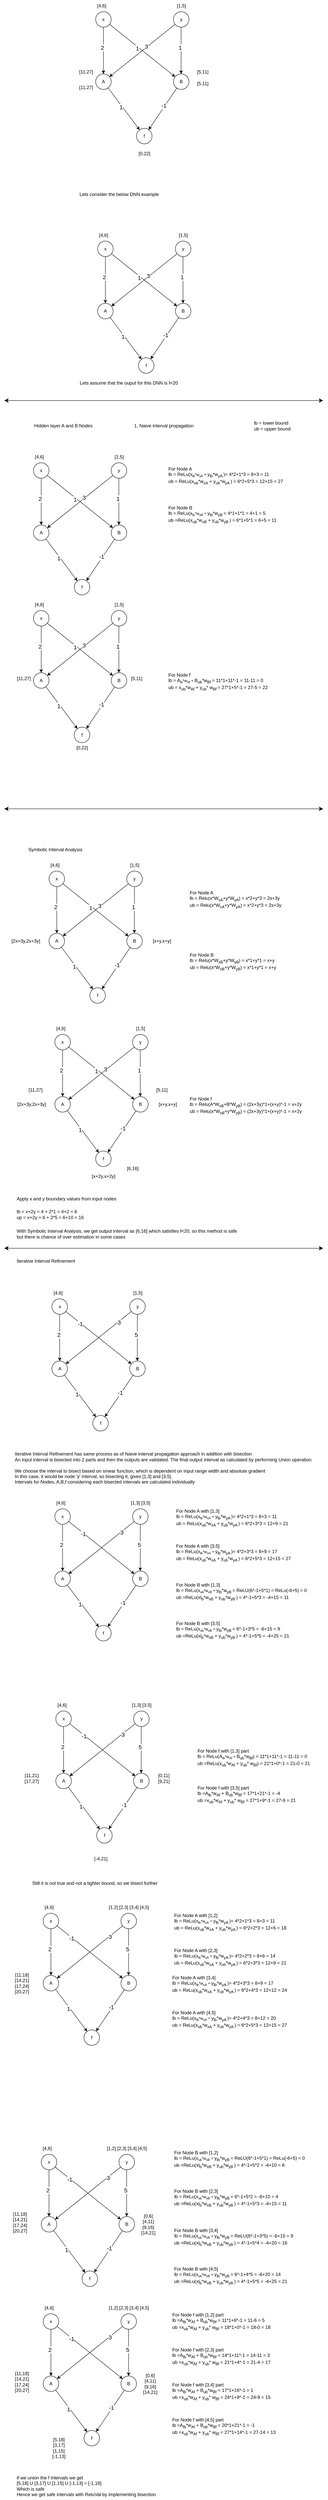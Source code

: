 <mxfile version="22.1.2" type="device">
  <diagram name="Page-1" id="Ox93xVhrkDz3i86uPsdo">
    <mxGraphModel dx="1806" dy="2448" grid="1" gridSize="10" guides="1" tooltips="1" connect="1" arrows="1" fold="1" page="1" pageScale="1" pageWidth="850" pageHeight="1100" math="0" shadow="0">
      <root>
        <mxCell id="0" />
        <mxCell id="1" parent="0" />
        <mxCell id="xD2Bt0CjhpOkZUO3H_ut-1" value="x" style="ellipse;whiteSpace=wrap;html=1;aspect=fixed;" vertex="1" parent="1">
          <mxGeometry x="85" y="140" width="40" height="40" as="geometry" />
        </mxCell>
        <mxCell id="xD2Bt0CjhpOkZUO3H_ut-4" value="y" style="ellipse;whiteSpace=wrap;html=1;aspect=fixed;" vertex="1" parent="1">
          <mxGeometry x="285" y="140" width="40" height="40" as="geometry" />
        </mxCell>
        <mxCell id="xD2Bt0CjhpOkZUO3H_ut-5" value="A" style="ellipse;whiteSpace=wrap;html=1;aspect=fixed;" vertex="1" parent="1">
          <mxGeometry x="85" y="300" width="40" height="40" as="geometry" />
        </mxCell>
        <mxCell id="xD2Bt0CjhpOkZUO3H_ut-6" value="B" style="ellipse;whiteSpace=wrap;html=1;aspect=fixed;" vertex="1" parent="1">
          <mxGeometry x="285" y="300" width="40" height="40" as="geometry" />
        </mxCell>
        <mxCell id="xD2Bt0CjhpOkZUO3H_ut-7" value="f" style="ellipse;whiteSpace=wrap;html=1;aspect=fixed;" vertex="1" parent="1">
          <mxGeometry x="190" y="440" width="40" height="40" as="geometry" />
        </mxCell>
        <mxCell id="xD2Bt0CjhpOkZUO3H_ut-8" value="" style="endArrow=classic;html=1;rounded=0;entryX=0.5;entryY=0;entryDx=0;entryDy=0;exitX=0.5;exitY=1;exitDx=0;exitDy=0;" edge="1" parent="1" source="xD2Bt0CjhpOkZUO3H_ut-1" target="xD2Bt0CjhpOkZUO3H_ut-5">
          <mxGeometry width="50" height="50" relative="1" as="geometry">
            <mxPoint x="315" y="260" as="sourcePoint" />
            <mxPoint x="365" y="210" as="targetPoint" />
          </mxGeometry>
        </mxCell>
        <mxCell id="xD2Bt0CjhpOkZUO3H_ut-9" value="&lt;font style=&quot;font-size: 15px;&quot;&gt;2&lt;/font&gt;" style="edgeLabel;html=1;align=center;verticalAlign=middle;resizable=0;points=[];" vertex="1" connectable="0" parent="xD2Bt0CjhpOkZUO3H_ut-8">
          <mxGeometry x="-0.133" y="-3" relative="1" as="geometry">
            <mxPoint as="offset" />
          </mxGeometry>
        </mxCell>
        <mxCell id="xD2Bt0CjhpOkZUO3H_ut-10" value="" style="endArrow=classic;html=1;rounded=0;entryX=0.5;entryY=0;entryDx=0;entryDy=0;exitX=0.5;exitY=1;exitDx=0;exitDy=0;" edge="1" parent="1">
          <mxGeometry width="50" height="50" relative="1" as="geometry">
            <mxPoint x="304.68" y="180" as="sourcePoint" />
            <mxPoint x="304.68" y="300" as="targetPoint" />
          </mxGeometry>
        </mxCell>
        <mxCell id="xD2Bt0CjhpOkZUO3H_ut-11" value="&lt;font style=&quot;font-size: 15px;&quot;&gt;1&lt;/font&gt;" style="edgeLabel;html=1;align=center;verticalAlign=middle;resizable=0;points=[];" vertex="1" connectable="0" parent="xD2Bt0CjhpOkZUO3H_ut-10">
          <mxGeometry x="-0.133" y="-3" relative="1" as="geometry">
            <mxPoint as="offset" />
          </mxGeometry>
        </mxCell>
        <mxCell id="xD2Bt0CjhpOkZUO3H_ut-12" value="" style="endArrow=classic;html=1;rounded=0;" edge="1" parent="1" source="xD2Bt0CjhpOkZUO3H_ut-4" target="xD2Bt0CjhpOkZUO3H_ut-5">
          <mxGeometry width="50" height="50" relative="1" as="geometry">
            <mxPoint x="125" y="200" as="sourcePoint" />
            <mxPoint x="125" y="320" as="targetPoint" />
          </mxGeometry>
        </mxCell>
        <mxCell id="xD2Bt0CjhpOkZUO3H_ut-13" value="&lt;font style=&quot;font-size: 15px;&quot;&gt;3&lt;/font&gt;" style="edgeLabel;html=1;align=center;verticalAlign=middle;resizable=0;points=[];" vertex="1" connectable="0" parent="xD2Bt0CjhpOkZUO3H_ut-12">
          <mxGeometry x="-0.133" y="-3" relative="1" as="geometry">
            <mxPoint as="offset" />
          </mxGeometry>
        </mxCell>
        <mxCell id="xD2Bt0CjhpOkZUO3H_ut-14" value="" style="endArrow=classic;html=1;rounded=0;" edge="1" parent="1" source="xD2Bt0CjhpOkZUO3H_ut-1" target="xD2Bt0CjhpOkZUO3H_ut-6">
          <mxGeometry width="50" height="50" relative="1" as="geometry">
            <mxPoint x="299" y="182" as="sourcePoint" />
            <mxPoint x="131" y="317" as="targetPoint" />
          </mxGeometry>
        </mxCell>
        <mxCell id="xD2Bt0CjhpOkZUO3H_ut-15" value="&lt;font style=&quot;font-size: 15px;&quot;&gt;1&lt;/font&gt;" style="edgeLabel;html=1;align=center;verticalAlign=middle;resizable=0;points=[];" vertex="1" connectable="0" parent="xD2Bt0CjhpOkZUO3H_ut-14">
          <mxGeometry x="-0.133" y="-3" relative="1" as="geometry">
            <mxPoint as="offset" />
          </mxGeometry>
        </mxCell>
        <mxCell id="xD2Bt0CjhpOkZUO3H_ut-16" value="" style="endArrow=classic;html=1;rounded=0;" edge="1" parent="1" source="xD2Bt0CjhpOkZUO3H_ut-5" target="xD2Bt0CjhpOkZUO3H_ut-7">
          <mxGeometry width="50" height="50" relative="1" as="geometry">
            <mxPoint x="115" y="190" as="sourcePoint" />
            <mxPoint x="115" y="310" as="targetPoint" />
          </mxGeometry>
        </mxCell>
        <mxCell id="xD2Bt0CjhpOkZUO3H_ut-17" value="&lt;font style=&quot;font-size: 15px;&quot;&gt;1&lt;/font&gt;" style="edgeLabel;html=1;align=center;verticalAlign=middle;resizable=0;points=[];" vertex="1" connectable="0" parent="xD2Bt0CjhpOkZUO3H_ut-16">
          <mxGeometry x="-0.133" y="-3" relative="1" as="geometry">
            <mxPoint as="offset" />
          </mxGeometry>
        </mxCell>
        <mxCell id="xD2Bt0CjhpOkZUO3H_ut-18" value="" style="endArrow=classic;html=1;rounded=0;" edge="1" parent="1" source="xD2Bt0CjhpOkZUO3H_ut-6" target="xD2Bt0CjhpOkZUO3H_ut-7">
          <mxGeometry width="50" height="50" relative="1" as="geometry">
            <mxPoint x="127" y="346" as="sourcePoint" />
            <mxPoint x="208" y="454" as="targetPoint" />
          </mxGeometry>
        </mxCell>
        <mxCell id="xD2Bt0CjhpOkZUO3H_ut-19" value="&lt;font style=&quot;font-size: 15px;&quot;&gt;-1&lt;/font&gt;" style="edgeLabel;html=1;align=center;verticalAlign=middle;resizable=0;points=[];" vertex="1" connectable="0" parent="xD2Bt0CjhpOkZUO3H_ut-18">
          <mxGeometry x="-0.133" y="-3" relative="1" as="geometry">
            <mxPoint as="offset" />
          </mxGeometry>
        </mxCell>
        <mxCell id="xD2Bt0CjhpOkZUO3H_ut-21" value="[4,6]" style="text;html=1;align=center;verticalAlign=middle;resizable=0;points=[];autosize=1;strokeColor=none;fillColor=none;" vertex="1" parent="1">
          <mxGeometry x="75" y="110" width="50" height="30" as="geometry" />
        </mxCell>
        <mxCell id="xD2Bt0CjhpOkZUO3H_ut-22" value="[1,5]" style="text;html=1;align=center;verticalAlign=middle;resizable=0;points=[];autosize=1;strokeColor=none;fillColor=none;" vertex="1" parent="1">
          <mxGeometry x="280" y="110" width="50" height="30" as="geometry" />
        </mxCell>
        <mxCell id="xD2Bt0CjhpOkZUO3H_ut-29" value="1. Naive interval propagation" style="text;html=1;align=center;verticalAlign=middle;resizable=0;points=[];autosize=1;strokeColor=none;fillColor=none;" vertex="1" parent="1">
          <mxGeometry x="330" y="30" width="180" height="30" as="geometry" />
        </mxCell>
        <mxCell id="xD2Bt0CjhpOkZUO3H_ut-31" value="Lets consider the below DNN example" style="text;html=1;align=center;verticalAlign=middle;resizable=0;points=[];autosize=1;strokeColor=none;fillColor=none;" vertex="1" parent="1">
          <mxGeometry x="190" y="-565" width="230" height="30" as="geometry" />
        </mxCell>
        <mxCell id="xD2Bt0CjhpOkZUO3H_ut-32" value="x" style="ellipse;whiteSpace=wrap;html=1;aspect=fixed;" vertex="1" parent="1">
          <mxGeometry x="250" y="-430" width="40" height="40" as="geometry" />
        </mxCell>
        <mxCell id="xD2Bt0CjhpOkZUO3H_ut-33" value="y" style="ellipse;whiteSpace=wrap;html=1;aspect=fixed;" vertex="1" parent="1">
          <mxGeometry x="450" y="-430" width="40" height="40" as="geometry" />
        </mxCell>
        <mxCell id="xD2Bt0CjhpOkZUO3H_ut-34" value="A" style="ellipse;whiteSpace=wrap;html=1;aspect=fixed;" vertex="1" parent="1">
          <mxGeometry x="250" y="-270" width="40" height="40" as="geometry" />
        </mxCell>
        <mxCell id="xD2Bt0CjhpOkZUO3H_ut-35" value="B" style="ellipse;whiteSpace=wrap;html=1;aspect=fixed;" vertex="1" parent="1">
          <mxGeometry x="450" y="-270" width="40" height="40" as="geometry" />
        </mxCell>
        <mxCell id="xD2Bt0CjhpOkZUO3H_ut-36" value="f" style="ellipse;whiteSpace=wrap;html=1;aspect=fixed;" vertex="1" parent="1">
          <mxGeometry x="355" y="-130" width="40" height="40" as="geometry" />
        </mxCell>
        <mxCell id="xD2Bt0CjhpOkZUO3H_ut-37" value="" style="endArrow=classic;html=1;rounded=0;entryX=0.5;entryY=0;entryDx=0;entryDy=0;exitX=0.5;exitY=1;exitDx=0;exitDy=0;" edge="1" parent="1" source="xD2Bt0CjhpOkZUO3H_ut-32" target="xD2Bt0CjhpOkZUO3H_ut-34">
          <mxGeometry width="50" height="50" relative="1" as="geometry">
            <mxPoint x="480" y="-310" as="sourcePoint" />
            <mxPoint x="530" y="-360" as="targetPoint" />
          </mxGeometry>
        </mxCell>
        <mxCell id="xD2Bt0CjhpOkZUO3H_ut-38" value="&lt;font style=&quot;font-size: 15px;&quot;&gt;2&lt;/font&gt;" style="edgeLabel;html=1;align=center;verticalAlign=middle;resizable=0;points=[];" vertex="1" connectable="0" parent="xD2Bt0CjhpOkZUO3H_ut-37">
          <mxGeometry x="-0.133" y="-3" relative="1" as="geometry">
            <mxPoint as="offset" />
          </mxGeometry>
        </mxCell>
        <mxCell id="xD2Bt0CjhpOkZUO3H_ut-39" value="" style="endArrow=classic;html=1;rounded=0;entryX=0.5;entryY=0;entryDx=0;entryDy=0;exitX=0.5;exitY=1;exitDx=0;exitDy=0;" edge="1" parent="1">
          <mxGeometry width="50" height="50" relative="1" as="geometry">
            <mxPoint x="469.68" y="-390" as="sourcePoint" />
            <mxPoint x="469.68" y="-270" as="targetPoint" />
          </mxGeometry>
        </mxCell>
        <mxCell id="xD2Bt0CjhpOkZUO3H_ut-40" value="&lt;font style=&quot;font-size: 15px;&quot;&gt;1&lt;/font&gt;" style="edgeLabel;html=1;align=center;verticalAlign=middle;resizable=0;points=[];" vertex="1" connectable="0" parent="xD2Bt0CjhpOkZUO3H_ut-39">
          <mxGeometry x="-0.133" y="-3" relative="1" as="geometry">
            <mxPoint as="offset" />
          </mxGeometry>
        </mxCell>
        <mxCell id="xD2Bt0CjhpOkZUO3H_ut-41" value="" style="endArrow=classic;html=1;rounded=0;" edge="1" parent="1" source="xD2Bt0CjhpOkZUO3H_ut-33" target="xD2Bt0CjhpOkZUO3H_ut-34">
          <mxGeometry width="50" height="50" relative="1" as="geometry">
            <mxPoint x="290" y="-370" as="sourcePoint" />
            <mxPoint x="290" y="-250" as="targetPoint" />
          </mxGeometry>
        </mxCell>
        <mxCell id="xD2Bt0CjhpOkZUO3H_ut-42" value="&lt;font style=&quot;font-size: 15px;&quot;&gt;3&lt;/font&gt;" style="edgeLabel;html=1;align=center;verticalAlign=middle;resizable=0;points=[];" vertex="1" connectable="0" parent="xD2Bt0CjhpOkZUO3H_ut-41">
          <mxGeometry x="-0.133" y="-3" relative="1" as="geometry">
            <mxPoint as="offset" />
          </mxGeometry>
        </mxCell>
        <mxCell id="xD2Bt0CjhpOkZUO3H_ut-43" value="" style="endArrow=classic;html=1;rounded=0;" edge="1" parent="1" source="xD2Bt0CjhpOkZUO3H_ut-32" target="xD2Bt0CjhpOkZUO3H_ut-35">
          <mxGeometry width="50" height="50" relative="1" as="geometry">
            <mxPoint x="464" y="-388" as="sourcePoint" />
            <mxPoint x="296" y="-253" as="targetPoint" />
          </mxGeometry>
        </mxCell>
        <mxCell id="xD2Bt0CjhpOkZUO3H_ut-44" value="&lt;font style=&quot;font-size: 15px;&quot;&gt;1&lt;/font&gt;" style="edgeLabel;html=1;align=center;verticalAlign=middle;resizable=0;points=[];" vertex="1" connectable="0" parent="xD2Bt0CjhpOkZUO3H_ut-43">
          <mxGeometry x="-0.133" y="-3" relative="1" as="geometry">
            <mxPoint as="offset" />
          </mxGeometry>
        </mxCell>
        <mxCell id="xD2Bt0CjhpOkZUO3H_ut-45" value="" style="endArrow=classic;html=1;rounded=0;" edge="1" parent="1" source="xD2Bt0CjhpOkZUO3H_ut-34" target="xD2Bt0CjhpOkZUO3H_ut-36">
          <mxGeometry width="50" height="50" relative="1" as="geometry">
            <mxPoint x="280" y="-380" as="sourcePoint" />
            <mxPoint x="280" y="-260" as="targetPoint" />
          </mxGeometry>
        </mxCell>
        <mxCell id="xD2Bt0CjhpOkZUO3H_ut-46" value="&lt;font style=&quot;font-size: 15px;&quot;&gt;1&lt;/font&gt;" style="edgeLabel;html=1;align=center;verticalAlign=middle;resizable=0;points=[];" vertex="1" connectable="0" parent="xD2Bt0CjhpOkZUO3H_ut-45">
          <mxGeometry x="-0.133" y="-3" relative="1" as="geometry">
            <mxPoint as="offset" />
          </mxGeometry>
        </mxCell>
        <mxCell id="xD2Bt0CjhpOkZUO3H_ut-47" value="" style="endArrow=classic;html=1;rounded=0;" edge="1" parent="1" source="xD2Bt0CjhpOkZUO3H_ut-35" target="xD2Bt0CjhpOkZUO3H_ut-36">
          <mxGeometry width="50" height="50" relative="1" as="geometry">
            <mxPoint x="292" y="-224" as="sourcePoint" />
            <mxPoint x="373" y="-116" as="targetPoint" />
          </mxGeometry>
        </mxCell>
        <mxCell id="xD2Bt0CjhpOkZUO3H_ut-48" value="&lt;font style=&quot;font-size: 15px;&quot;&gt;-1&lt;/font&gt;" style="edgeLabel;html=1;align=center;verticalAlign=middle;resizable=0;points=[];" vertex="1" connectable="0" parent="xD2Bt0CjhpOkZUO3H_ut-47">
          <mxGeometry x="-0.133" y="-3" relative="1" as="geometry">
            <mxPoint as="offset" />
          </mxGeometry>
        </mxCell>
        <mxCell id="xD2Bt0CjhpOkZUO3H_ut-49" value="[4,6]" style="text;html=1;align=center;verticalAlign=middle;resizable=0;points=[];autosize=1;strokeColor=none;fillColor=none;" vertex="1" parent="1">
          <mxGeometry x="240" y="-460" width="50" height="30" as="geometry" />
        </mxCell>
        <mxCell id="xD2Bt0CjhpOkZUO3H_ut-50" value="[1,5]" style="text;html=1;align=center;verticalAlign=middle;resizable=0;points=[];autosize=1;strokeColor=none;fillColor=none;" vertex="1" parent="1">
          <mxGeometry x="445" y="-460" width="50" height="30" as="geometry" />
        </mxCell>
        <mxCell id="xD2Bt0CjhpOkZUO3H_ut-56" value="Lets assume that the ouput for this DNN is f&amp;lt;20" style="text;html=1;align=center;verticalAlign=middle;resizable=0;points=[];autosize=1;strokeColor=none;fillColor=none;" vertex="1" parent="1">
          <mxGeometry x="190" y="-80" width="280" height="30" as="geometry" />
        </mxCell>
        <mxCell id="xD2Bt0CjhpOkZUO3H_ut-57" value="x" style="ellipse;whiteSpace=wrap;html=1;aspect=fixed;" vertex="1" parent="1">
          <mxGeometry x="245" y="-1020" width="40" height="40" as="geometry" />
        </mxCell>
        <mxCell id="xD2Bt0CjhpOkZUO3H_ut-58" value="y" style="ellipse;whiteSpace=wrap;html=1;aspect=fixed;" vertex="1" parent="1">
          <mxGeometry x="445" y="-1020" width="40" height="40" as="geometry" />
        </mxCell>
        <mxCell id="xD2Bt0CjhpOkZUO3H_ut-59" value="A" style="ellipse;whiteSpace=wrap;html=1;aspect=fixed;" vertex="1" parent="1">
          <mxGeometry x="245" y="-860" width="40" height="40" as="geometry" />
        </mxCell>
        <mxCell id="xD2Bt0CjhpOkZUO3H_ut-60" value="B" style="ellipse;whiteSpace=wrap;html=1;aspect=fixed;" vertex="1" parent="1">
          <mxGeometry x="445" y="-860" width="40" height="40" as="geometry" />
        </mxCell>
        <mxCell id="xD2Bt0CjhpOkZUO3H_ut-61" value="f" style="ellipse;whiteSpace=wrap;html=1;aspect=fixed;" vertex="1" parent="1">
          <mxGeometry x="350" y="-720" width="40" height="40" as="geometry" />
        </mxCell>
        <mxCell id="xD2Bt0CjhpOkZUO3H_ut-62" value="" style="endArrow=classic;html=1;rounded=0;entryX=0.5;entryY=0;entryDx=0;entryDy=0;exitX=0.5;exitY=1;exitDx=0;exitDy=0;" edge="1" parent="1" source="xD2Bt0CjhpOkZUO3H_ut-57" target="xD2Bt0CjhpOkZUO3H_ut-59">
          <mxGeometry width="50" height="50" relative="1" as="geometry">
            <mxPoint x="475" y="-900" as="sourcePoint" />
            <mxPoint x="525" y="-950" as="targetPoint" />
          </mxGeometry>
        </mxCell>
        <mxCell id="xD2Bt0CjhpOkZUO3H_ut-63" value="&lt;font style=&quot;font-size: 15px;&quot;&gt;2&lt;/font&gt;" style="edgeLabel;html=1;align=center;verticalAlign=middle;resizable=0;points=[];" vertex="1" connectable="0" parent="xD2Bt0CjhpOkZUO3H_ut-62">
          <mxGeometry x="-0.133" y="-3" relative="1" as="geometry">
            <mxPoint as="offset" />
          </mxGeometry>
        </mxCell>
        <mxCell id="xD2Bt0CjhpOkZUO3H_ut-64" value="" style="endArrow=classic;html=1;rounded=0;entryX=0.5;entryY=0;entryDx=0;entryDy=0;exitX=0.5;exitY=1;exitDx=0;exitDy=0;" edge="1" parent="1">
          <mxGeometry width="50" height="50" relative="1" as="geometry">
            <mxPoint x="464.68" y="-980" as="sourcePoint" />
            <mxPoint x="464.68" y="-860" as="targetPoint" />
          </mxGeometry>
        </mxCell>
        <mxCell id="xD2Bt0CjhpOkZUO3H_ut-65" value="&lt;font style=&quot;font-size: 15px;&quot;&gt;1&lt;/font&gt;" style="edgeLabel;html=1;align=center;verticalAlign=middle;resizable=0;points=[];" vertex="1" connectable="0" parent="xD2Bt0CjhpOkZUO3H_ut-64">
          <mxGeometry x="-0.133" y="-3" relative="1" as="geometry">
            <mxPoint as="offset" />
          </mxGeometry>
        </mxCell>
        <mxCell id="xD2Bt0CjhpOkZUO3H_ut-66" value="" style="endArrow=classic;html=1;rounded=0;" edge="1" parent="1" source="xD2Bt0CjhpOkZUO3H_ut-58" target="xD2Bt0CjhpOkZUO3H_ut-59">
          <mxGeometry width="50" height="50" relative="1" as="geometry">
            <mxPoint x="285" y="-960" as="sourcePoint" />
            <mxPoint x="285" y="-840" as="targetPoint" />
          </mxGeometry>
        </mxCell>
        <mxCell id="xD2Bt0CjhpOkZUO3H_ut-67" value="&lt;font style=&quot;font-size: 15px;&quot;&gt;3&lt;/font&gt;" style="edgeLabel;html=1;align=center;verticalAlign=middle;resizable=0;points=[];" vertex="1" connectable="0" parent="xD2Bt0CjhpOkZUO3H_ut-66">
          <mxGeometry x="-0.133" y="-3" relative="1" as="geometry">
            <mxPoint as="offset" />
          </mxGeometry>
        </mxCell>
        <mxCell id="xD2Bt0CjhpOkZUO3H_ut-68" value="" style="endArrow=classic;html=1;rounded=0;" edge="1" parent="1" source="xD2Bt0CjhpOkZUO3H_ut-57" target="xD2Bt0CjhpOkZUO3H_ut-60">
          <mxGeometry width="50" height="50" relative="1" as="geometry">
            <mxPoint x="459" y="-978" as="sourcePoint" />
            <mxPoint x="291" y="-843" as="targetPoint" />
          </mxGeometry>
        </mxCell>
        <mxCell id="xD2Bt0CjhpOkZUO3H_ut-69" value="&lt;font style=&quot;font-size: 15px;&quot;&gt;1&lt;/font&gt;" style="edgeLabel;html=1;align=center;verticalAlign=middle;resizable=0;points=[];" vertex="1" connectable="0" parent="xD2Bt0CjhpOkZUO3H_ut-68">
          <mxGeometry x="-0.133" y="-3" relative="1" as="geometry">
            <mxPoint as="offset" />
          </mxGeometry>
        </mxCell>
        <mxCell id="xD2Bt0CjhpOkZUO3H_ut-70" value="" style="endArrow=classic;html=1;rounded=0;" edge="1" parent="1" source="xD2Bt0CjhpOkZUO3H_ut-59" target="xD2Bt0CjhpOkZUO3H_ut-61">
          <mxGeometry width="50" height="50" relative="1" as="geometry">
            <mxPoint x="275" y="-970" as="sourcePoint" />
            <mxPoint x="275" y="-850" as="targetPoint" />
          </mxGeometry>
        </mxCell>
        <mxCell id="xD2Bt0CjhpOkZUO3H_ut-71" value="&lt;font style=&quot;font-size: 15px;&quot;&gt;1&lt;/font&gt;" style="edgeLabel;html=1;align=center;verticalAlign=middle;resizable=0;points=[];" vertex="1" connectable="0" parent="xD2Bt0CjhpOkZUO3H_ut-70">
          <mxGeometry x="-0.133" y="-3" relative="1" as="geometry">
            <mxPoint as="offset" />
          </mxGeometry>
        </mxCell>
        <mxCell id="xD2Bt0CjhpOkZUO3H_ut-72" value="" style="endArrow=classic;html=1;rounded=0;" edge="1" parent="1" source="xD2Bt0CjhpOkZUO3H_ut-60" target="xD2Bt0CjhpOkZUO3H_ut-61">
          <mxGeometry width="50" height="50" relative="1" as="geometry">
            <mxPoint x="287" y="-814" as="sourcePoint" />
            <mxPoint x="368" y="-706" as="targetPoint" />
          </mxGeometry>
        </mxCell>
        <mxCell id="xD2Bt0CjhpOkZUO3H_ut-73" value="&lt;font style=&quot;font-size: 15px;&quot;&gt;-1&lt;/font&gt;" style="edgeLabel;html=1;align=center;verticalAlign=middle;resizable=0;points=[];" vertex="1" connectable="0" parent="xD2Bt0CjhpOkZUO3H_ut-72">
          <mxGeometry x="-0.133" y="-3" relative="1" as="geometry">
            <mxPoint as="offset" />
          </mxGeometry>
        </mxCell>
        <mxCell id="xD2Bt0CjhpOkZUO3H_ut-74" value="[4,6]" style="text;html=1;align=center;verticalAlign=middle;resizable=0;points=[];autosize=1;strokeColor=none;fillColor=none;" vertex="1" parent="1">
          <mxGeometry x="235" y="-1050" width="50" height="30" as="geometry" />
        </mxCell>
        <mxCell id="xD2Bt0CjhpOkZUO3H_ut-75" value="[1,5]" style="text;html=1;align=center;verticalAlign=middle;resizable=0;points=[];autosize=1;strokeColor=none;fillColor=none;" vertex="1" parent="1">
          <mxGeometry x="440" y="-1050" width="50" height="30" as="geometry" />
        </mxCell>
        <mxCell id="xD2Bt0CjhpOkZUO3H_ut-76" value="[11,27]" style="text;html=1;align=center;verticalAlign=middle;resizable=0;points=[];autosize=1;strokeColor=none;fillColor=none;" vertex="1" parent="1">
          <mxGeometry x="190" y="-880" width="60" height="30" as="geometry" />
        </mxCell>
        <mxCell id="xD2Bt0CjhpOkZUO3H_ut-77" value="[11,27]" style="text;html=1;align=center;verticalAlign=middle;resizable=0;points=[];autosize=1;strokeColor=none;fillColor=none;" vertex="1" parent="1">
          <mxGeometry x="190" y="-840" width="60" height="30" as="geometry" />
        </mxCell>
        <mxCell id="xD2Bt0CjhpOkZUO3H_ut-78" value="[5,11]" style="text;html=1;align=center;verticalAlign=middle;resizable=0;points=[];autosize=1;strokeColor=none;fillColor=none;" vertex="1" parent="1">
          <mxGeometry x="495" y="-880" width="50" height="30" as="geometry" />
        </mxCell>
        <mxCell id="xD2Bt0CjhpOkZUO3H_ut-79" value="[5,11]" style="text;html=1;align=center;verticalAlign=middle;resizable=0;points=[];autosize=1;strokeColor=none;fillColor=none;" vertex="1" parent="1">
          <mxGeometry x="495" y="-850" width="50" height="30" as="geometry" />
        </mxCell>
        <mxCell id="xD2Bt0CjhpOkZUO3H_ut-80" value="[0,22]" style="text;html=1;align=center;verticalAlign=middle;resizable=0;points=[];autosize=1;strokeColor=none;fillColor=none;" vertex="1" parent="1">
          <mxGeometry x="345" y="-670" width="50" height="30" as="geometry" />
        </mxCell>
        <mxCell id="xD2Bt0CjhpOkZUO3H_ut-82" value="lb = lower bound&lt;br&gt;ub = upper bound" style="text;html=1;align=left;verticalAlign=middle;resizable=0;points=[];autosize=1;strokeColor=none;fillColor=none;" vertex="1" parent="1">
          <mxGeometry x="650" y="25" width="120" height="40" as="geometry" />
        </mxCell>
        <mxCell id="xD2Bt0CjhpOkZUO3H_ut-83" value="For Node A&lt;br&gt;lb = ReLu(x&lt;span style=&quot;font-size: 10px;&quot;&gt;&lt;sub&gt;lb&lt;/sub&gt;*w&lt;sub&gt;xA&lt;/sub&gt;&amp;nbsp;+&amp;nbsp;&lt;/span&gt;y&lt;sub&gt;lb&lt;/sub&gt;*w&lt;sub&gt;yA &lt;/sub&gt;)= 4*2+1*3 = 8+3 = 11&lt;br&gt;ub = ReLu(x&lt;sub&gt;ub&lt;/sub&gt;*w&lt;sub&gt;xA&lt;/sub&gt;&amp;nbsp;+&amp;nbsp;y&lt;sub&gt;ub&lt;/sub&gt;*w&lt;sub&gt;yA &lt;/sub&gt;) = 6*2+5*3 = 12+15 = 27&lt;br&gt;&amp;nbsp;" style="text;html=1;align=left;verticalAlign=middle;resizable=0;points=[];autosize=1;strokeColor=none;fillColor=none;" vertex="1" parent="1">
          <mxGeometry x="430" y="140" width="320" height="80" as="geometry" />
        </mxCell>
        <mxCell id="xD2Bt0CjhpOkZUO3H_ut-84" value="For Node B&lt;br&gt;lb = ReLu(x&lt;span style=&quot;font-size: 10px;&quot;&gt;&lt;sub&gt;lb&lt;/sub&gt;*w&lt;sub&gt;xB&lt;/sub&gt;&amp;nbsp;+&amp;nbsp;&lt;/span&gt;y&lt;sub style=&quot;&quot;&gt;lb&lt;/sub&gt;*w&lt;sub&gt;y&lt;/sub&gt;&lt;sub style=&quot;&quot;&gt;B &lt;/sub&gt;= 4*1+1*1 = 4+1 = 5&lt;br&gt;ub =ReLu(x&lt;sub style=&quot;&quot;&gt;ub&lt;/sub&gt;*w&lt;sub style=&quot;&quot;&gt;xB&lt;/sub&gt;&amp;nbsp;+&amp;nbsp;y&lt;sub style=&quot;&quot;&gt;ub&lt;/sub&gt;*w&lt;sub style=&quot;&quot;&gt;yB&amp;nbsp;&lt;/sub&gt;) = 6*1+5*1 = 6+5 = 11&lt;br&gt;&amp;nbsp;" style="text;html=1;align=left;verticalAlign=middle;resizable=1;points=[];autosize=1;strokeColor=none;fillColor=none;movable=1;rotatable=1;deletable=1;editable=1;locked=0;connectable=1;" vertex="1" parent="1">
          <mxGeometry x="430" y="240" width="300" height="80" as="geometry" />
        </mxCell>
        <mxCell id="xD2Bt0CjhpOkZUO3H_ut-85" value="Hidden layer A and B Nodes" style="text;html=1;align=left;verticalAlign=middle;resizable=0;points=[];autosize=1;strokeColor=none;fillColor=none;" vertex="1" parent="1">
          <mxGeometry x="85" y="30" width="170" height="30" as="geometry" />
        </mxCell>
        <mxCell id="xD2Bt0CjhpOkZUO3H_ut-86" value="x" style="ellipse;whiteSpace=wrap;html=1;aspect=fixed;" vertex="1" parent="1">
          <mxGeometry x="85" y="520" width="40" height="40" as="geometry" />
        </mxCell>
        <mxCell id="xD2Bt0CjhpOkZUO3H_ut-87" value="y" style="ellipse;whiteSpace=wrap;html=1;aspect=fixed;" vertex="1" parent="1">
          <mxGeometry x="285" y="520" width="40" height="40" as="geometry" />
        </mxCell>
        <mxCell id="xD2Bt0CjhpOkZUO3H_ut-88" value="A" style="ellipse;whiteSpace=wrap;html=1;aspect=fixed;" vertex="1" parent="1">
          <mxGeometry x="85" y="680" width="40" height="40" as="geometry" />
        </mxCell>
        <mxCell id="xD2Bt0CjhpOkZUO3H_ut-89" value="B" style="ellipse;whiteSpace=wrap;html=1;aspect=fixed;" vertex="1" parent="1">
          <mxGeometry x="285" y="680" width="40" height="40" as="geometry" />
        </mxCell>
        <mxCell id="xD2Bt0CjhpOkZUO3H_ut-90" value="f" style="ellipse;whiteSpace=wrap;html=1;aspect=fixed;" vertex="1" parent="1">
          <mxGeometry x="190" y="820" width="40" height="40" as="geometry" />
        </mxCell>
        <mxCell id="xD2Bt0CjhpOkZUO3H_ut-91" value="" style="endArrow=classic;html=1;rounded=0;entryX=0.5;entryY=0;entryDx=0;entryDy=0;exitX=0.5;exitY=1;exitDx=0;exitDy=0;" edge="1" parent="1" source="xD2Bt0CjhpOkZUO3H_ut-86" target="xD2Bt0CjhpOkZUO3H_ut-88">
          <mxGeometry width="50" height="50" relative="1" as="geometry">
            <mxPoint x="315" y="640" as="sourcePoint" />
            <mxPoint x="365" y="590" as="targetPoint" />
          </mxGeometry>
        </mxCell>
        <mxCell id="xD2Bt0CjhpOkZUO3H_ut-92" value="&lt;font style=&quot;font-size: 15px;&quot;&gt;2&lt;/font&gt;" style="edgeLabel;html=1;align=center;verticalAlign=middle;resizable=0;points=[];" vertex="1" connectable="0" parent="xD2Bt0CjhpOkZUO3H_ut-91">
          <mxGeometry x="-0.133" y="-3" relative="1" as="geometry">
            <mxPoint as="offset" />
          </mxGeometry>
        </mxCell>
        <mxCell id="xD2Bt0CjhpOkZUO3H_ut-93" value="" style="endArrow=classic;html=1;rounded=0;entryX=0.5;entryY=0;entryDx=0;entryDy=0;exitX=0.5;exitY=1;exitDx=0;exitDy=0;" edge="1" parent="1">
          <mxGeometry width="50" height="50" relative="1" as="geometry">
            <mxPoint x="304.68" y="560" as="sourcePoint" />
            <mxPoint x="304.68" y="680" as="targetPoint" />
          </mxGeometry>
        </mxCell>
        <mxCell id="xD2Bt0CjhpOkZUO3H_ut-94" value="&lt;font style=&quot;font-size: 15px;&quot;&gt;1&lt;/font&gt;" style="edgeLabel;html=1;align=center;verticalAlign=middle;resizable=0;points=[];" vertex="1" connectable="0" parent="xD2Bt0CjhpOkZUO3H_ut-93">
          <mxGeometry x="-0.133" y="-3" relative="1" as="geometry">
            <mxPoint as="offset" />
          </mxGeometry>
        </mxCell>
        <mxCell id="xD2Bt0CjhpOkZUO3H_ut-95" value="" style="endArrow=classic;html=1;rounded=0;" edge="1" parent="1" source="xD2Bt0CjhpOkZUO3H_ut-87" target="xD2Bt0CjhpOkZUO3H_ut-88">
          <mxGeometry width="50" height="50" relative="1" as="geometry">
            <mxPoint x="125" y="580" as="sourcePoint" />
            <mxPoint x="125" y="700" as="targetPoint" />
          </mxGeometry>
        </mxCell>
        <mxCell id="xD2Bt0CjhpOkZUO3H_ut-96" value="&lt;font style=&quot;font-size: 15px;&quot;&gt;3&lt;/font&gt;" style="edgeLabel;html=1;align=center;verticalAlign=middle;resizable=0;points=[];" vertex="1" connectable="0" parent="xD2Bt0CjhpOkZUO3H_ut-95">
          <mxGeometry x="-0.133" y="-3" relative="1" as="geometry">
            <mxPoint as="offset" />
          </mxGeometry>
        </mxCell>
        <mxCell id="xD2Bt0CjhpOkZUO3H_ut-97" value="" style="endArrow=classic;html=1;rounded=0;" edge="1" parent="1" source="xD2Bt0CjhpOkZUO3H_ut-86" target="xD2Bt0CjhpOkZUO3H_ut-89">
          <mxGeometry width="50" height="50" relative="1" as="geometry">
            <mxPoint x="299" y="562" as="sourcePoint" />
            <mxPoint x="131" y="697" as="targetPoint" />
          </mxGeometry>
        </mxCell>
        <mxCell id="xD2Bt0CjhpOkZUO3H_ut-98" value="&lt;font style=&quot;font-size: 15px;&quot;&gt;1&lt;/font&gt;" style="edgeLabel;html=1;align=center;verticalAlign=middle;resizable=0;points=[];" vertex="1" connectable="0" parent="xD2Bt0CjhpOkZUO3H_ut-97">
          <mxGeometry x="-0.133" y="-3" relative="1" as="geometry">
            <mxPoint as="offset" />
          </mxGeometry>
        </mxCell>
        <mxCell id="xD2Bt0CjhpOkZUO3H_ut-99" value="" style="endArrow=classic;html=1;rounded=0;" edge="1" parent="1" source="xD2Bt0CjhpOkZUO3H_ut-88" target="xD2Bt0CjhpOkZUO3H_ut-90">
          <mxGeometry width="50" height="50" relative="1" as="geometry">
            <mxPoint x="115" y="570" as="sourcePoint" />
            <mxPoint x="115" y="690" as="targetPoint" />
          </mxGeometry>
        </mxCell>
        <mxCell id="xD2Bt0CjhpOkZUO3H_ut-100" value="&lt;font style=&quot;font-size: 15px;&quot;&gt;1&lt;/font&gt;" style="edgeLabel;html=1;align=center;verticalAlign=middle;resizable=0;points=[];" vertex="1" connectable="0" parent="xD2Bt0CjhpOkZUO3H_ut-99">
          <mxGeometry x="-0.133" y="-3" relative="1" as="geometry">
            <mxPoint as="offset" />
          </mxGeometry>
        </mxCell>
        <mxCell id="xD2Bt0CjhpOkZUO3H_ut-101" value="" style="endArrow=classic;html=1;rounded=0;" edge="1" parent="1" source="xD2Bt0CjhpOkZUO3H_ut-89" target="xD2Bt0CjhpOkZUO3H_ut-90">
          <mxGeometry width="50" height="50" relative="1" as="geometry">
            <mxPoint x="127" y="726" as="sourcePoint" />
            <mxPoint x="208" y="834" as="targetPoint" />
          </mxGeometry>
        </mxCell>
        <mxCell id="xD2Bt0CjhpOkZUO3H_ut-102" value="&lt;font style=&quot;font-size: 15px;&quot;&gt;-1&lt;/font&gt;" style="edgeLabel;html=1;align=center;verticalAlign=middle;resizable=0;points=[];" vertex="1" connectable="0" parent="xD2Bt0CjhpOkZUO3H_ut-101">
          <mxGeometry x="-0.133" y="-3" relative="1" as="geometry">
            <mxPoint as="offset" />
          </mxGeometry>
        </mxCell>
        <mxCell id="xD2Bt0CjhpOkZUO3H_ut-103" value="[4,6]" style="text;html=1;align=center;verticalAlign=middle;resizable=0;points=[];autosize=1;strokeColor=none;fillColor=none;" vertex="1" parent="1">
          <mxGeometry x="75" y="490" width="50" height="30" as="geometry" />
        </mxCell>
        <mxCell id="xD2Bt0CjhpOkZUO3H_ut-104" value="[1,5]" style="text;html=1;align=center;verticalAlign=middle;resizable=0;points=[];autosize=1;strokeColor=none;fillColor=none;" vertex="1" parent="1">
          <mxGeometry x="280" y="490" width="50" height="30" as="geometry" />
        </mxCell>
        <mxCell id="xD2Bt0CjhpOkZUO3H_ut-105" value="[11,27]" style="text;html=1;align=center;verticalAlign=middle;resizable=0;points=[];autosize=1;strokeColor=none;fillColor=none;" vertex="1" parent="1">
          <mxGeometry x="30" y="680" width="60" height="30" as="geometry" />
        </mxCell>
        <mxCell id="xD2Bt0CjhpOkZUO3H_ut-106" value="[5,11]" style="text;html=1;align=center;verticalAlign=middle;resizable=0;points=[];autosize=1;strokeColor=none;fillColor=none;" vertex="1" parent="1">
          <mxGeometry x="325" y="680" width="50" height="30" as="geometry" />
        </mxCell>
        <mxCell id="xD2Bt0CjhpOkZUO3H_ut-107" value="For Node f&lt;br&gt;lb = A&lt;span style=&quot;font-size: 10px;&quot;&gt;&lt;sub&gt;lb&lt;/sub&gt;*w&lt;sub&gt;Af&lt;/sub&gt;&amp;nbsp;+&amp;nbsp;&lt;/span&gt;B&lt;sub style=&quot;&quot;&gt;ub&lt;/sub&gt;*w&lt;sub&gt;Bf&lt;/sub&gt;&lt;sub style=&quot;&quot;&gt;&amp;nbsp;&lt;/sub&gt;= 11*1+11*-1 = 11-11 = 0&lt;br&gt;ub = x&lt;sub style=&quot;&quot;&gt;ub&lt;/sub&gt;*w&lt;sub&gt;Af&lt;/sub&gt;&amp;nbsp;+&amp;nbsp;y&lt;sub style=&quot;&quot;&gt;ub&lt;/sub&gt;*&amp;nbsp;w&lt;sub&gt;Bf&lt;/sub&gt;&lt;sub style=&quot;&quot;&gt;&amp;nbsp;&lt;/sub&gt;= 27*1+5*-1 = 27-5 = 22&lt;br&gt;&amp;nbsp;" style="text;html=1;align=left;verticalAlign=middle;resizable=0;points=[];autosize=1;strokeColor=none;fillColor=none;" vertex="1" parent="1">
          <mxGeometry x="430" y="670" width="280" height="80" as="geometry" />
        </mxCell>
        <mxCell id="xD2Bt0CjhpOkZUO3H_ut-108" value="[0,22]" style="text;html=1;align=center;verticalAlign=middle;resizable=0;points=[];autosize=1;strokeColor=none;fillColor=none;" vertex="1" parent="1">
          <mxGeometry x="185" y="858" width="50" height="30" as="geometry" />
        </mxCell>
        <mxCell id="xD2Bt0CjhpOkZUO3H_ut-109" value="" style="edgeStyle=none;orthogonalLoop=1;jettySize=auto;html=1;endArrow=classic;startArrow=classic;endSize=8;startSize=8;rounded=0;" edge="1" parent="1">
          <mxGeometry width="100" relative="1" as="geometry">
            <mxPoint x="10" y="-20" as="sourcePoint" />
            <mxPoint x="830" y="-20" as="targetPoint" />
            <Array as="points" />
          </mxGeometry>
        </mxCell>
        <mxCell id="xD2Bt0CjhpOkZUO3H_ut-110" value="" style="edgeStyle=none;orthogonalLoop=1;jettySize=auto;html=1;endArrow=classic;startArrow=classic;endSize=8;startSize=8;rounded=0;" edge="1" parent="1">
          <mxGeometry width="100" relative="1" as="geometry">
            <mxPoint x="10" y="1030" as="sourcePoint" />
            <mxPoint x="830" y="1030" as="targetPoint" />
            <Array as="points" />
          </mxGeometry>
        </mxCell>
        <mxCell id="xD2Bt0CjhpOkZUO3H_ut-111" value="Symbolic Interval Analysis" style="text;html=1;align=left;verticalAlign=middle;resizable=0;points=[];autosize=1;strokeColor=none;fillColor=none;" vertex="1" parent="1">
          <mxGeometry x="70" y="1120" width="160" height="30" as="geometry" />
        </mxCell>
        <mxCell id="xD2Bt0CjhpOkZUO3H_ut-112" value="x" style="ellipse;whiteSpace=wrap;html=1;aspect=fixed;" vertex="1" parent="1">
          <mxGeometry x="125" y="1190" width="40" height="40" as="geometry" />
        </mxCell>
        <mxCell id="xD2Bt0CjhpOkZUO3H_ut-113" value="y" style="ellipse;whiteSpace=wrap;html=1;aspect=fixed;" vertex="1" parent="1">
          <mxGeometry x="325" y="1190" width="40" height="40" as="geometry" />
        </mxCell>
        <mxCell id="xD2Bt0CjhpOkZUO3H_ut-114" value="A" style="ellipse;whiteSpace=wrap;html=1;aspect=fixed;" vertex="1" parent="1">
          <mxGeometry x="125" y="1350" width="40" height="40" as="geometry" />
        </mxCell>
        <mxCell id="xD2Bt0CjhpOkZUO3H_ut-115" value="B" style="ellipse;whiteSpace=wrap;html=1;aspect=fixed;" vertex="1" parent="1">
          <mxGeometry x="325" y="1350" width="40" height="40" as="geometry" />
        </mxCell>
        <mxCell id="xD2Bt0CjhpOkZUO3H_ut-116" value="f" style="ellipse;whiteSpace=wrap;html=1;aspect=fixed;" vertex="1" parent="1">
          <mxGeometry x="230" y="1490" width="40" height="40" as="geometry" />
        </mxCell>
        <mxCell id="xD2Bt0CjhpOkZUO3H_ut-117" value="" style="endArrow=classic;html=1;rounded=0;entryX=0.5;entryY=0;entryDx=0;entryDy=0;exitX=0.5;exitY=1;exitDx=0;exitDy=0;" edge="1" parent="1" source="xD2Bt0CjhpOkZUO3H_ut-112" target="xD2Bt0CjhpOkZUO3H_ut-114">
          <mxGeometry width="50" height="50" relative="1" as="geometry">
            <mxPoint x="355" y="1310" as="sourcePoint" />
            <mxPoint x="405" y="1260" as="targetPoint" />
          </mxGeometry>
        </mxCell>
        <mxCell id="xD2Bt0CjhpOkZUO3H_ut-118" value="&lt;font style=&quot;font-size: 15px;&quot;&gt;2&lt;/font&gt;" style="edgeLabel;html=1;align=center;verticalAlign=middle;resizable=0;points=[];" vertex="1" connectable="0" parent="xD2Bt0CjhpOkZUO3H_ut-117">
          <mxGeometry x="-0.133" y="-3" relative="1" as="geometry">
            <mxPoint as="offset" />
          </mxGeometry>
        </mxCell>
        <mxCell id="xD2Bt0CjhpOkZUO3H_ut-119" value="" style="endArrow=classic;html=1;rounded=0;entryX=0.5;entryY=0;entryDx=0;entryDy=0;exitX=0.5;exitY=1;exitDx=0;exitDy=0;" edge="1" parent="1">
          <mxGeometry width="50" height="50" relative="1" as="geometry">
            <mxPoint x="344.68" y="1230" as="sourcePoint" />
            <mxPoint x="344.68" y="1350" as="targetPoint" />
          </mxGeometry>
        </mxCell>
        <mxCell id="xD2Bt0CjhpOkZUO3H_ut-120" value="&lt;font style=&quot;font-size: 15px;&quot;&gt;1&lt;/font&gt;" style="edgeLabel;html=1;align=center;verticalAlign=middle;resizable=0;points=[];" vertex="1" connectable="0" parent="xD2Bt0CjhpOkZUO3H_ut-119">
          <mxGeometry x="-0.133" y="-3" relative="1" as="geometry">
            <mxPoint as="offset" />
          </mxGeometry>
        </mxCell>
        <mxCell id="xD2Bt0CjhpOkZUO3H_ut-121" value="" style="endArrow=classic;html=1;rounded=0;" edge="1" parent="1" source="xD2Bt0CjhpOkZUO3H_ut-113" target="xD2Bt0CjhpOkZUO3H_ut-114">
          <mxGeometry width="50" height="50" relative="1" as="geometry">
            <mxPoint x="165" y="1250" as="sourcePoint" />
            <mxPoint x="165" y="1370" as="targetPoint" />
          </mxGeometry>
        </mxCell>
        <mxCell id="xD2Bt0CjhpOkZUO3H_ut-122" value="&lt;font style=&quot;font-size: 15px;&quot;&gt;3&lt;/font&gt;" style="edgeLabel;html=1;align=center;verticalAlign=middle;resizable=0;points=[];" vertex="1" connectable="0" parent="xD2Bt0CjhpOkZUO3H_ut-121">
          <mxGeometry x="-0.133" y="-3" relative="1" as="geometry">
            <mxPoint as="offset" />
          </mxGeometry>
        </mxCell>
        <mxCell id="xD2Bt0CjhpOkZUO3H_ut-123" value="" style="endArrow=classic;html=1;rounded=0;" edge="1" parent="1" source="xD2Bt0CjhpOkZUO3H_ut-112" target="xD2Bt0CjhpOkZUO3H_ut-115">
          <mxGeometry width="50" height="50" relative="1" as="geometry">
            <mxPoint x="339" y="1232" as="sourcePoint" />
            <mxPoint x="171" y="1367" as="targetPoint" />
          </mxGeometry>
        </mxCell>
        <mxCell id="xD2Bt0CjhpOkZUO3H_ut-124" value="&lt;font style=&quot;font-size: 15px;&quot;&gt;1&lt;/font&gt;" style="edgeLabel;html=1;align=center;verticalAlign=middle;resizable=0;points=[];" vertex="1" connectable="0" parent="xD2Bt0CjhpOkZUO3H_ut-123">
          <mxGeometry x="-0.133" y="-3" relative="1" as="geometry">
            <mxPoint as="offset" />
          </mxGeometry>
        </mxCell>
        <mxCell id="xD2Bt0CjhpOkZUO3H_ut-125" value="" style="endArrow=classic;html=1;rounded=0;" edge="1" parent="1" source="xD2Bt0CjhpOkZUO3H_ut-114" target="xD2Bt0CjhpOkZUO3H_ut-116">
          <mxGeometry width="50" height="50" relative="1" as="geometry">
            <mxPoint x="155" y="1240" as="sourcePoint" />
            <mxPoint x="155" y="1360" as="targetPoint" />
          </mxGeometry>
        </mxCell>
        <mxCell id="xD2Bt0CjhpOkZUO3H_ut-126" value="&lt;font style=&quot;font-size: 15px;&quot;&gt;1&lt;/font&gt;" style="edgeLabel;html=1;align=center;verticalAlign=middle;resizable=0;points=[];" vertex="1" connectable="0" parent="xD2Bt0CjhpOkZUO3H_ut-125">
          <mxGeometry x="-0.133" y="-3" relative="1" as="geometry">
            <mxPoint as="offset" />
          </mxGeometry>
        </mxCell>
        <mxCell id="xD2Bt0CjhpOkZUO3H_ut-127" value="" style="endArrow=classic;html=1;rounded=0;" edge="1" parent="1" source="xD2Bt0CjhpOkZUO3H_ut-115" target="xD2Bt0CjhpOkZUO3H_ut-116">
          <mxGeometry width="50" height="50" relative="1" as="geometry">
            <mxPoint x="167" y="1396" as="sourcePoint" />
            <mxPoint x="248" y="1504" as="targetPoint" />
          </mxGeometry>
        </mxCell>
        <mxCell id="xD2Bt0CjhpOkZUO3H_ut-128" value="&lt;font style=&quot;font-size: 15px;&quot;&gt;-1&lt;/font&gt;" style="edgeLabel;html=1;align=center;verticalAlign=middle;resizable=0;points=[];" vertex="1" connectable="0" parent="xD2Bt0CjhpOkZUO3H_ut-127">
          <mxGeometry x="-0.133" y="-3" relative="1" as="geometry">
            <mxPoint as="offset" />
          </mxGeometry>
        </mxCell>
        <mxCell id="xD2Bt0CjhpOkZUO3H_ut-129" value="[4,6]" style="text;html=1;align=center;verticalAlign=middle;resizable=0;points=[];autosize=1;strokeColor=none;fillColor=none;" vertex="1" parent="1">
          <mxGeometry x="115" y="1160" width="50" height="30" as="geometry" />
        </mxCell>
        <mxCell id="xD2Bt0CjhpOkZUO3H_ut-130" value="[1,5]" style="text;html=1;align=center;verticalAlign=middle;resizable=0;points=[];autosize=1;strokeColor=none;fillColor=none;" vertex="1" parent="1">
          <mxGeometry x="320" y="1160" width="50" height="30" as="geometry" />
        </mxCell>
        <mxCell id="xD2Bt0CjhpOkZUO3H_ut-134" value="[2x+3y,2x+3y]" style="text;html=1;align=center;verticalAlign=middle;resizable=0;points=[];autosize=1;strokeColor=none;fillColor=none;" vertex="1" parent="1">
          <mxGeometry x="15" y="1355" width="100" height="30" as="geometry" />
        </mxCell>
        <mxCell id="xD2Bt0CjhpOkZUO3H_ut-135" value="[x+y,x+y]" style="text;html=1;align=center;verticalAlign=middle;resizable=0;points=[];autosize=1;strokeColor=none;fillColor=none;" vertex="1" parent="1">
          <mxGeometry x="380" y="1355" width="70" height="30" as="geometry" />
        </mxCell>
        <mxCell id="xD2Bt0CjhpOkZUO3H_ut-136" value="For Node A&lt;br&gt;lb = Relu(x*W&lt;sub&gt;xA&lt;/sub&gt;+y*W&lt;sub&gt;yA&lt;/sub&gt;) = x*2+y*3 = 2x+3y&lt;br&gt;ub = Relu(x*W&lt;sub&gt;xA&lt;/sub&gt;+y*W&lt;sub&gt;yA&lt;/sub&gt;) = x*2+y*3 = 2x+3y&lt;br&gt;&amp;nbsp;" style="text;html=1;align=left;verticalAlign=middle;resizable=0;points=[];autosize=1;strokeColor=none;fillColor=none;" vertex="1" parent="1">
          <mxGeometry x="485" y="1230" width="260" height="80" as="geometry" />
        </mxCell>
        <mxCell id="xD2Bt0CjhpOkZUO3H_ut-139" value="For Node B&lt;br&gt;lb = Relu(x*W&lt;sub&gt;xB&lt;/sub&gt;+y*W&lt;sub&gt;yB&lt;/sub&gt;) = x*1+y*1 = x+y&lt;br&gt;ub = Relu(x*W&lt;sub&gt;xB&lt;/sub&gt;+y*W&lt;sub&gt;yB&lt;/sub&gt;) = x*1+y*1 = x+y&lt;br&gt;&amp;nbsp;" style="text;html=1;align=left;verticalAlign=middle;resizable=0;points=[];autosize=1;strokeColor=none;fillColor=none;" vertex="1" parent="1">
          <mxGeometry x="485" y="1390" width="250" height="80" as="geometry" />
        </mxCell>
        <mxCell id="xD2Bt0CjhpOkZUO3H_ut-140" value="x" style="ellipse;whiteSpace=wrap;html=1;aspect=fixed;" vertex="1" parent="1">
          <mxGeometry x="140" y="1610" width="40" height="40" as="geometry" />
        </mxCell>
        <mxCell id="xD2Bt0CjhpOkZUO3H_ut-141" value="y" style="ellipse;whiteSpace=wrap;html=1;aspect=fixed;" vertex="1" parent="1">
          <mxGeometry x="340" y="1610" width="40" height="40" as="geometry" />
        </mxCell>
        <mxCell id="xD2Bt0CjhpOkZUO3H_ut-142" value="A" style="ellipse;whiteSpace=wrap;html=1;aspect=fixed;" vertex="1" parent="1">
          <mxGeometry x="140" y="1770" width="40" height="40" as="geometry" />
        </mxCell>
        <mxCell id="xD2Bt0CjhpOkZUO3H_ut-143" value="B" style="ellipse;whiteSpace=wrap;html=1;aspect=fixed;" vertex="1" parent="1">
          <mxGeometry x="340" y="1770" width="40" height="40" as="geometry" />
        </mxCell>
        <mxCell id="xD2Bt0CjhpOkZUO3H_ut-144" value="f" style="ellipse;whiteSpace=wrap;html=1;aspect=fixed;" vertex="1" parent="1">
          <mxGeometry x="245" y="1910" width="40" height="40" as="geometry" />
        </mxCell>
        <mxCell id="xD2Bt0CjhpOkZUO3H_ut-145" value="" style="endArrow=classic;html=1;rounded=0;entryX=0.5;entryY=0;entryDx=0;entryDy=0;exitX=0.5;exitY=1;exitDx=0;exitDy=0;" edge="1" parent="1" source="xD2Bt0CjhpOkZUO3H_ut-140" target="xD2Bt0CjhpOkZUO3H_ut-142">
          <mxGeometry width="50" height="50" relative="1" as="geometry">
            <mxPoint x="370" y="1730" as="sourcePoint" />
            <mxPoint x="420" y="1680" as="targetPoint" />
          </mxGeometry>
        </mxCell>
        <mxCell id="xD2Bt0CjhpOkZUO3H_ut-146" value="&lt;font style=&quot;font-size: 15px;&quot;&gt;2&lt;/font&gt;" style="edgeLabel;html=1;align=center;verticalAlign=middle;resizable=0;points=[];" vertex="1" connectable="0" parent="xD2Bt0CjhpOkZUO3H_ut-145">
          <mxGeometry x="-0.133" y="-3" relative="1" as="geometry">
            <mxPoint as="offset" />
          </mxGeometry>
        </mxCell>
        <mxCell id="xD2Bt0CjhpOkZUO3H_ut-147" value="" style="endArrow=classic;html=1;rounded=0;entryX=0.5;entryY=0;entryDx=0;entryDy=0;exitX=0.5;exitY=1;exitDx=0;exitDy=0;" edge="1" parent="1">
          <mxGeometry width="50" height="50" relative="1" as="geometry">
            <mxPoint x="359.68" y="1650" as="sourcePoint" />
            <mxPoint x="359.68" y="1770" as="targetPoint" />
          </mxGeometry>
        </mxCell>
        <mxCell id="xD2Bt0CjhpOkZUO3H_ut-148" value="&lt;font style=&quot;font-size: 15px;&quot;&gt;1&lt;/font&gt;" style="edgeLabel;html=1;align=center;verticalAlign=middle;resizable=0;points=[];" vertex="1" connectable="0" parent="xD2Bt0CjhpOkZUO3H_ut-147">
          <mxGeometry x="-0.133" y="-3" relative="1" as="geometry">
            <mxPoint as="offset" />
          </mxGeometry>
        </mxCell>
        <mxCell id="xD2Bt0CjhpOkZUO3H_ut-149" value="" style="endArrow=classic;html=1;rounded=0;" edge="1" parent="1" source="xD2Bt0CjhpOkZUO3H_ut-141" target="xD2Bt0CjhpOkZUO3H_ut-142">
          <mxGeometry width="50" height="50" relative="1" as="geometry">
            <mxPoint x="180" y="1670" as="sourcePoint" />
            <mxPoint x="180" y="1790" as="targetPoint" />
          </mxGeometry>
        </mxCell>
        <mxCell id="xD2Bt0CjhpOkZUO3H_ut-150" value="&lt;font style=&quot;font-size: 15px;&quot;&gt;3&lt;/font&gt;" style="edgeLabel;html=1;align=center;verticalAlign=middle;resizable=0;points=[];" vertex="1" connectable="0" parent="xD2Bt0CjhpOkZUO3H_ut-149">
          <mxGeometry x="-0.133" y="-3" relative="1" as="geometry">
            <mxPoint as="offset" />
          </mxGeometry>
        </mxCell>
        <mxCell id="xD2Bt0CjhpOkZUO3H_ut-151" value="" style="endArrow=classic;html=1;rounded=0;" edge="1" parent="1" source="xD2Bt0CjhpOkZUO3H_ut-140" target="xD2Bt0CjhpOkZUO3H_ut-143">
          <mxGeometry width="50" height="50" relative="1" as="geometry">
            <mxPoint x="354" y="1652" as="sourcePoint" />
            <mxPoint x="186" y="1787" as="targetPoint" />
          </mxGeometry>
        </mxCell>
        <mxCell id="xD2Bt0CjhpOkZUO3H_ut-152" value="&lt;font style=&quot;font-size: 15px;&quot;&gt;1&lt;/font&gt;" style="edgeLabel;html=1;align=center;verticalAlign=middle;resizable=0;points=[];" vertex="1" connectable="0" parent="xD2Bt0CjhpOkZUO3H_ut-151">
          <mxGeometry x="-0.133" y="-3" relative="1" as="geometry">
            <mxPoint as="offset" />
          </mxGeometry>
        </mxCell>
        <mxCell id="xD2Bt0CjhpOkZUO3H_ut-153" value="" style="endArrow=classic;html=1;rounded=0;" edge="1" parent="1" source="xD2Bt0CjhpOkZUO3H_ut-142" target="xD2Bt0CjhpOkZUO3H_ut-144">
          <mxGeometry width="50" height="50" relative="1" as="geometry">
            <mxPoint x="170" y="1660" as="sourcePoint" />
            <mxPoint x="170" y="1780" as="targetPoint" />
          </mxGeometry>
        </mxCell>
        <mxCell id="xD2Bt0CjhpOkZUO3H_ut-154" value="&lt;font style=&quot;font-size: 15px;&quot;&gt;1&lt;/font&gt;" style="edgeLabel;html=1;align=center;verticalAlign=middle;resizable=0;points=[];" vertex="1" connectable="0" parent="xD2Bt0CjhpOkZUO3H_ut-153">
          <mxGeometry x="-0.133" y="-3" relative="1" as="geometry">
            <mxPoint as="offset" />
          </mxGeometry>
        </mxCell>
        <mxCell id="xD2Bt0CjhpOkZUO3H_ut-155" value="" style="endArrow=classic;html=1;rounded=0;" edge="1" parent="1" source="xD2Bt0CjhpOkZUO3H_ut-143" target="xD2Bt0CjhpOkZUO3H_ut-144">
          <mxGeometry width="50" height="50" relative="1" as="geometry">
            <mxPoint x="182" y="1816" as="sourcePoint" />
            <mxPoint x="263" y="1924" as="targetPoint" />
          </mxGeometry>
        </mxCell>
        <mxCell id="xD2Bt0CjhpOkZUO3H_ut-156" value="&lt;font style=&quot;font-size: 15px;&quot;&gt;-1&lt;/font&gt;" style="edgeLabel;html=1;align=center;verticalAlign=middle;resizable=0;points=[];" vertex="1" connectable="0" parent="xD2Bt0CjhpOkZUO3H_ut-155">
          <mxGeometry x="-0.133" y="-3" relative="1" as="geometry">
            <mxPoint as="offset" />
          </mxGeometry>
        </mxCell>
        <mxCell id="xD2Bt0CjhpOkZUO3H_ut-157" value="[4,6]" style="text;html=1;align=center;verticalAlign=middle;resizable=0;points=[];autosize=1;strokeColor=none;fillColor=none;" vertex="1" parent="1">
          <mxGeometry x="130" y="1580" width="50" height="30" as="geometry" />
        </mxCell>
        <mxCell id="xD2Bt0CjhpOkZUO3H_ut-158" value="[1,5]" style="text;html=1;align=center;verticalAlign=middle;resizable=0;points=[];autosize=1;strokeColor=none;fillColor=none;" vertex="1" parent="1">
          <mxGeometry x="335" y="1580" width="50" height="30" as="geometry" />
        </mxCell>
        <mxCell id="xD2Bt0CjhpOkZUO3H_ut-159" value="[2x+3y,2x+3y]" style="text;html=1;align=center;verticalAlign=middle;resizable=0;points=[];autosize=1;strokeColor=none;fillColor=none;" vertex="1" parent="1">
          <mxGeometry x="30" y="1775" width="100" height="30" as="geometry" />
        </mxCell>
        <mxCell id="xD2Bt0CjhpOkZUO3H_ut-160" value="[x+y,x+y]" style="text;html=1;align=center;verticalAlign=middle;resizable=0;points=[];autosize=1;strokeColor=none;fillColor=none;" vertex="1" parent="1">
          <mxGeometry x="395" y="1775" width="70" height="30" as="geometry" />
        </mxCell>
        <mxCell id="xD2Bt0CjhpOkZUO3H_ut-162" value="For Node f&lt;br&gt;lb = Relu(A*W&lt;sub&gt;xB&lt;/sub&gt;+B*W&lt;sub&gt;yB&lt;/sub&gt;) = (2x+3y)*1+(x+y)*-1 = x+2y&lt;br&gt;ub = Relu(x*W&lt;sub&gt;xB&lt;/sub&gt;+y*W&lt;sub&gt;yB&lt;/sub&gt;) = (2x+3y)*1+(x+y)*-1&amp;nbsp;= x+2y&lt;br&gt;&amp;nbsp;" style="text;html=1;align=left;verticalAlign=middle;resizable=0;points=[];autosize=1;strokeColor=none;fillColor=none;" vertex="1" parent="1">
          <mxGeometry x="485" y="1760" width="310" height="80" as="geometry" />
        </mxCell>
        <mxCell id="xD2Bt0CjhpOkZUO3H_ut-163" value="[x+2y,x+2y]" style="text;html=1;align=center;verticalAlign=middle;resizable=0;points=[];autosize=1;strokeColor=none;fillColor=none;" vertex="1" parent="1">
          <mxGeometry x="225" y="1960" width="80" height="30" as="geometry" />
        </mxCell>
        <mxCell id="xD2Bt0CjhpOkZUO3H_ut-164" value="Apply x and y boundary values from input nodes" style="text;html=1;align=left;verticalAlign=middle;resizable=0;points=[];autosize=1;strokeColor=none;fillColor=none;" vertex="1" parent="1">
          <mxGeometry x="40" y="2018" width="280" height="30" as="geometry" />
        </mxCell>
        <mxCell id="xD2Bt0CjhpOkZUO3H_ut-165" value="lb = x+2y = 4 + 2*1 = 4+2 = 6&lt;br&gt;up = x+2y = 6 + 2*5 = 6+10 = 16" style="text;html=1;align=left;verticalAlign=middle;resizable=0;points=[];autosize=1;strokeColor=none;fillColor=none;" vertex="1" parent="1">
          <mxGeometry x="40" y="2053" width="200" height="40" as="geometry" />
        </mxCell>
        <mxCell id="xD2Bt0CjhpOkZUO3H_ut-166" value="[11,27]" style="text;html=1;align=center;verticalAlign=middle;resizable=0;points=[];autosize=1;strokeColor=none;fillColor=none;" vertex="1" parent="1">
          <mxGeometry x="60" y="1738" width="60" height="30" as="geometry" />
        </mxCell>
        <mxCell id="xD2Bt0CjhpOkZUO3H_ut-167" value="[5,11]" style="text;html=1;align=center;verticalAlign=middle;resizable=0;points=[];autosize=1;strokeColor=none;fillColor=none;" vertex="1" parent="1">
          <mxGeometry x="390" y="1738" width="50" height="30" as="geometry" />
        </mxCell>
        <mxCell id="xD2Bt0CjhpOkZUO3H_ut-168" value="[6,16]" style="text;html=1;align=center;verticalAlign=middle;resizable=0;points=[];autosize=1;strokeColor=none;fillColor=none;" vertex="1" parent="1">
          <mxGeometry x="315" y="1940" width="50" height="30" as="geometry" />
        </mxCell>
        <mxCell id="xD2Bt0CjhpOkZUO3H_ut-169" value="With Symbolic Interval Analysis, we get output interval as [6,16] which satisfies f&amp;lt;20, so this method is safe&lt;br&gt;but there is chance of over estimation in some cases" style="text;html=1;align=left;verticalAlign=middle;resizable=0;points=[];autosize=1;strokeColor=none;fillColor=none;" vertex="1" parent="1">
          <mxGeometry x="40" y="2103" width="590" height="40" as="geometry" />
        </mxCell>
        <mxCell id="xD2Bt0CjhpOkZUO3H_ut-170" value="" style="edgeStyle=none;orthogonalLoop=1;jettySize=auto;html=1;endArrow=classic;startArrow=classic;endSize=8;startSize=8;rounded=0;" edge="1" parent="1">
          <mxGeometry width="100" relative="1" as="geometry">
            <mxPoint x="10" y="2160" as="sourcePoint" />
            <mxPoint x="830" y="2160" as="targetPoint" />
            <Array as="points" />
          </mxGeometry>
        </mxCell>
        <mxCell id="xD2Bt0CjhpOkZUO3H_ut-171" value="Iterative Interval Refinement&amp;nbsp;" style="text;html=1;align=left;verticalAlign=middle;resizable=0;points=[];autosize=1;strokeColor=none;fillColor=none;" vertex="1" parent="1">
          <mxGeometry x="40" y="2178" width="180" height="30" as="geometry" />
        </mxCell>
        <mxCell id="xD2Bt0CjhpOkZUO3H_ut-172" value="x" style="ellipse;whiteSpace=wrap;html=1;aspect=fixed;" vertex="1" parent="1">
          <mxGeometry x="132.5" y="2290" width="40" height="40" as="geometry" />
        </mxCell>
        <mxCell id="xD2Bt0CjhpOkZUO3H_ut-173" value="y" style="ellipse;whiteSpace=wrap;html=1;aspect=fixed;" vertex="1" parent="1">
          <mxGeometry x="332.5" y="2290" width="40" height="40" as="geometry" />
        </mxCell>
        <mxCell id="xD2Bt0CjhpOkZUO3H_ut-174" value="A" style="ellipse;whiteSpace=wrap;html=1;aspect=fixed;" vertex="1" parent="1">
          <mxGeometry x="132.5" y="2450" width="40" height="40" as="geometry" />
        </mxCell>
        <mxCell id="xD2Bt0CjhpOkZUO3H_ut-175" value="B" style="ellipse;whiteSpace=wrap;html=1;aspect=fixed;" vertex="1" parent="1">
          <mxGeometry x="332.5" y="2450" width="40" height="40" as="geometry" />
        </mxCell>
        <mxCell id="xD2Bt0CjhpOkZUO3H_ut-176" value="f" style="ellipse;whiteSpace=wrap;html=1;aspect=fixed;" vertex="1" parent="1">
          <mxGeometry x="237.5" y="2590" width="40" height="40" as="geometry" />
        </mxCell>
        <mxCell id="xD2Bt0CjhpOkZUO3H_ut-177" value="" style="endArrow=classic;html=1;rounded=0;entryX=0.5;entryY=0;entryDx=0;entryDy=0;exitX=0.5;exitY=1;exitDx=0;exitDy=0;" edge="1" parent="1" source="xD2Bt0CjhpOkZUO3H_ut-172" target="xD2Bt0CjhpOkZUO3H_ut-174">
          <mxGeometry width="50" height="50" relative="1" as="geometry">
            <mxPoint x="362.5" y="2410" as="sourcePoint" />
            <mxPoint x="412.5" y="2360" as="targetPoint" />
          </mxGeometry>
        </mxCell>
        <mxCell id="xD2Bt0CjhpOkZUO3H_ut-178" value="&lt;font style=&quot;font-size: 15px;&quot;&gt;2&lt;/font&gt;" style="edgeLabel;html=1;align=center;verticalAlign=middle;resizable=0;points=[];" vertex="1" connectable="0" parent="xD2Bt0CjhpOkZUO3H_ut-177">
          <mxGeometry x="-0.133" y="-3" relative="1" as="geometry">
            <mxPoint as="offset" />
          </mxGeometry>
        </mxCell>
        <mxCell id="xD2Bt0CjhpOkZUO3H_ut-179" value="" style="endArrow=classic;html=1;rounded=0;entryX=0.5;entryY=0;entryDx=0;entryDy=0;exitX=0.5;exitY=1;exitDx=0;exitDy=0;" edge="1" parent="1">
          <mxGeometry width="50" height="50" relative="1" as="geometry">
            <mxPoint x="352.18" y="2330" as="sourcePoint" />
            <mxPoint x="352.18" y="2450" as="targetPoint" />
          </mxGeometry>
        </mxCell>
        <mxCell id="xD2Bt0CjhpOkZUO3H_ut-180" value="&lt;font style=&quot;font-size: 15px;&quot;&gt;5&lt;br&gt;&lt;/font&gt;" style="edgeLabel;html=1;align=center;verticalAlign=middle;resizable=0;points=[];" vertex="1" connectable="0" parent="xD2Bt0CjhpOkZUO3H_ut-179">
          <mxGeometry x="-0.133" y="-3" relative="1" as="geometry">
            <mxPoint as="offset" />
          </mxGeometry>
        </mxCell>
        <mxCell id="xD2Bt0CjhpOkZUO3H_ut-181" value="" style="endArrow=classic;html=1;rounded=0;" edge="1" parent="1" source="xD2Bt0CjhpOkZUO3H_ut-173" target="xD2Bt0CjhpOkZUO3H_ut-174">
          <mxGeometry width="50" height="50" relative="1" as="geometry">
            <mxPoint x="172.5" y="2350" as="sourcePoint" />
            <mxPoint x="172.5" y="2470" as="targetPoint" />
          </mxGeometry>
        </mxCell>
        <mxCell id="xD2Bt0CjhpOkZUO3H_ut-193" value="&lt;font style=&quot;font-size: 15px;&quot;&gt;3&lt;/font&gt;" style="edgeLabel;html=1;align=center;verticalAlign=middle;resizable=0;points=[];" vertex="1" connectable="0" parent="xD2Bt0CjhpOkZUO3H_ut-181">
          <mxGeometry x="-0.61" y="1" relative="1" as="geometry">
            <mxPoint as="offset" />
          </mxGeometry>
        </mxCell>
        <mxCell id="xD2Bt0CjhpOkZUO3H_ut-183" value="" style="endArrow=classic;html=1;rounded=0;" edge="1" parent="1" source="xD2Bt0CjhpOkZUO3H_ut-172" target="xD2Bt0CjhpOkZUO3H_ut-175">
          <mxGeometry width="50" height="50" relative="1" as="geometry">
            <mxPoint x="346.5" y="2332" as="sourcePoint" />
            <mxPoint x="178.5" y="2467" as="targetPoint" />
          </mxGeometry>
        </mxCell>
        <mxCell id="xD2Bt0CjhpOkZUO3H_ut-194" value="&lt;font style=&quot;font-size: 15px;&quot;&gt;-1&lt;/font&gt;" style="edgeLabel;html=1;align=center;verticalAlign=middle;resizable=0;points=[];" vertex="1" connectable="0" parent="xD2Bt0CjhpOkZUO3H_ut-183">
          <mxGeometry x="-0.554" y="-1" relative="1" as="geometry">
            <mxPoint as="offset" />
          </mxGeometry>
        </mxCell>
        <mxCell id="xD2Bt0CjhpOkZUO3H_ut-185" value="" style="endArrow=classic;html=1;rounded=0;" edge="1" parent="1" source="xD2Bt0CjhpOkZUO3H_ut-174" target="xD2Bt0CjhpOkZUO3H_ut-176">
          <mxGeometry width="50" height="50" relative="1" as="geometry">
            <mxPoint x="162.5" y="2340" as="sourcePoint" />
            <mxPoint x="162.5" y="2460" as="targetPoint" />
          </mxGeometry>
        </mxCell>
        <mxCell id="xD2Bt0CjhpOkZUO3H_ut-186" value="&lt;font style=&quot;font-size: 15px;&quot;&gt;1&lt;/font&gt;" style="edgeLabel;html=1;align=center;verticalAlign=middle;resizable=0;points=[];" vertex="1" connectable="0" parent="xD2Bt0CjhpOkZUO3H_ut-185">
          <mxGeometry x="-0.133" y="-3" relative="1" as="geometry">
            <mxPoint as="offset" />
          </mxGeometry>
        </mxCell>
        <mxCell id="xD2Bt0CjhpOkZUO3H_ut-187" value="" style="endArrow=classic;html=1;rounded=0;" edge="1" parent="1" source="xD2Bt0CjhpOkZUO3H_ut-175" target="xD2Bt0CjhpOkZUO3H_ut-176">
          <mxGeometry width="50" height="50" relative="1" as="geometry">
            <mxPoint x="174.5" y="2496" as="sourcePoint" />
            <mxPoint x="255.5" y="2604" as="targetPoint" />
          </mxGeometry>
        </mxCell>
        <mxCell id="xD2Bt0CjhpOkZUO3H_ut-188" value="&lt;font style=&quot;font-size: 15px;&quot;&gt;-1&lt;/font&gt;" style="edgeLabel;html=1;align=center;verticalAlign=middle;resizable=0;points=[];" vertex="1" connectable="0" parent="xD2Bt0CjhpOkZUO3H_ut-187">
          <mxGeometry x="-0.133" y="-3" relative="1" as="geometry">
            <mxPoint as="offset" />
          </mxGeometry>
        </mxCell>
        <mxCell id="xD2Bt0CjhpOkZUO3H_ut-189" value="[4,6]" style="text;html=1;align=center;verticalAlign=middle;resizable=0;points=[];autosize=1;strokeColor=none;fillColor=none;" vertex="1" parent="1">
          <mxGeometry x="122.5" y="2260" width="50" height="30" as="geometry" />
        </mxCell>
        <mxCell id="xD2Bt0CjhpOkZUO3H_ut-190" value="[1,5]" style="text;html=1;align=center;verticalAlign=middle;resizable=0;points=[];autosize=1;strokeColor=none;fillColor=none;" vertex="1" parent="1">
          <mxGeometry x="327.5" y="2260" width="50" height="30" as="geometry" />
        </mxCell>
        <mxCell id="xD2Bt0CjhpOkZUO3H_ut-196" value="Iterative Interval Refinement has same process as of Naive interval propagation approach in addition with bisection&lt;br&gt;An input interval is bisected into 2 parts and then the outputs are validated. The final output interval as calculated by performing Union operation&lt;br&gt;&lt;br&gt;We choose the interval to bisect based on smear function, which is dependent on input range width and absolute gradient&lt;br&gt;In this case, it would be node &#39;y&#39; interval, so bisecting it, gives [1,3] and [3,5].&lt;br&gt;Intervals for Nodes, A,B,f considering each bisected intervals are calculated individually" style="text;html=1;align=left;verticalAlign=middle;resizable=0;points=[];autosize=1;strokeColor=none;fillColor=none;" vertex="1" parent="1">
          <mxGeometry x="35" y="2675" width="790" height="100" as="geometry" />
        </mxCell>
        <mxCell id="xD2Bt0CjhpOkZUO3H_ut-197" value="x" style="ellipse;whiteSpace=wrap;html=1;aspect=fixed;" vertex="1" parent="1">
          <mxGeometry x="140" y="2830" width="40" height="40" as="geometry" />
        </mxCell>
        <mxCell id="xD2Bt0CjhpOkZUO3H_ut-198" value="y" style="ellipse;whiteSpace=wrap;html=1;aspect=fixed;" vertex="1" parent="1">
          <mxGeometry x="340" y="2830" width="40" height="40" as="geometry" />
        </mxCell>
        <mxCell id="xD2Bt0CjhpOkZUO3H_ut-199" value="A" style="ellipse;whiteSpace=wrap;html=1;aspect=fixed;" vertex="1" parent="1">
          <mxGeometry x="140" y="2990" width="40" height="40" as="geometry" />
        </mxCell>
        <mxCell id="xD2Bt0CjhpOkZUO3H_ut-200" value="B" style="ellipse;whiteSpace=wrap;html=1;aspect=fixed;" vertex="1" parent="1">
          <mxGeometry x="340" y="2990" width="40" height="40" as="geometry" />
        </mxCell>
        <mxCell id="xD2Bt0CjhpOkZUO3H_ut-201" value="f" style="ellipse;whiteSpace=wrap;html=1;aspect=fixed;" vertex="1" parent="1">
          <mxGeometry x="245" y="3130" width="40" height="40" as="geometry" />
        </mxCell>
        <mxCell id="xD2Bt0CjhpOkZUO3H_ut-202" value="" style="endArrow=classic;html=1;rounded=0;entryX=0.5;entryY=0;entryDx=0;entryDy=0;exitX=0.5;exitY=1;exitDx=0;exitDy=0;" edge="1" parent="1" source="xD2Bt0CjhpOkZUO3H_ut-197" target="xD2Bt0CjhpOkZUO3H_ut-199">
          <mxGeometry width="50" height="50" relative="1" as="geometry">
            <mxPoint x="370" y="2950" as="sourcePoint" />
            <mxPoint x="420" y="2900" as="targetPoint" />
          </mxGeometry>
        </mxCell>
        <mxCell id="xD2Bt0CjhpOkZUO3H_ut-203" value="&lt;font style=&quot;font-size: 15px;&quot;&gt;2&lt;/font&gt;" style="edgeLabel;html=1;align=center;verticalAlign=middle;resizable=0;points=[];" vertex="1" connectable="0" parent="xD2Bt0CjhpOkZUO3H_ut-202">
          <mxGeometry x="-0.133" y="-3" relative="1" as="geometry">
            <mxPoint as="offset" />
          </mxGeometry>
        </mxCell>
        <mxCell id="xD2Bt0CjhpOkZUO3H_ut-204" value="" style="endArrow=classic;html=1;rounded=0;entryX=0.5;entryY=0;entryDx=0;entryDy=0;exitX=0.5;exitY=1;exitDx=0;exitDy=0;" edge="1" parent="1">
          <mxGeometry width="50" height="50" relative="1" as="geometry">
            <mxPoint x="359.68" y="2870" as="sourcePoint" />
            <mxPoint x="359.68" y="2990" as="targetPoint" />
          </mxGeometry>
        </mxCell>
        <mxCell id="xD2Bt0CjhpOkZUO3H_ut-205" value="&lt;font style=&quot;font-size: 15px;&quot;&gt;5&lt;br&gt;&lt;/font&gt;" style="edgeLabel;html=1;align=center;verticalAlign=middle;resizable=0;points=[];" vertex="1" connectable="0" parent="xD2Bt0CjhpOkZUO3H_ut-204">
          <mxGeometry x="-0.133" y="-3" relative="1" as="geometry">
            <mxPoint as="offset" />
          </mxGeometry>
        </mxCell>
        <mxCell id="xD2Bt0CjhpOkZUO3H_ut-206" value="" style="endArrow=classic;html=1;rounded=0;" edge="1" parent="1" source="xD2Bt0CjhpOkZUO3H_ut-198" target="xD2Bt0CjhpOkZUO3H_ut-199">
          <mxGeometry width="50" height="50" relative="1" as="geometry">
            <mxPoint x="180" y="2890" as="sourcePoint" />
            <mxPoint x="180" y="3010" as="targetPoint" />
          </mxGeometry>
        </mxCell>
        <mxCell id="xD2Bt0CjhpOkZUO3H_ut-207" value="&lt;font style=&quot;font-size: 15px;&quot;&gt;3&lt;/font&gt;" style="edgeLabel;html=1;align=center;verticalAlign=middle;resizable=0;points=[];" vertex="1" connectable="0" parent="xD2Bt0CjhpOkZUO3H_ut-206">
          <mxGeometry x="-0.61" y="1" relative="1" as="geometry">
            <mxPoint as="offset" />
          </mxGeometry>
        </mxCell>
        <mxCell id="xD2Bt0CjhpOkZUO3H_ut-208" value="" style="endArrow=classic;html=1;rounded=0;" edge="1" parent="1" source="xD2Bt0CjhpOkZUO3H_ut-197" target="xD2Bt0CjhpOkZUO3H_ut-200">
          <mxGeometry width="50" height="50" relative="1" as="geometry">
            <mxPoint x="354" y="2872" as="sourcePoint" />
            <mxPoint x="186" y="3007" as="targetPoint" />
          </mxGeometry>
        </mxCell>
        <mxCell id="xD2Bt0CjhpOkZUO3H_ut-209" value="&lt;font style=&quot;font-size: 15px;&quot;&gt;-1&lt;/font&gt;" style="edgeLabel;html=1;align=center;verticalAlign=middle;resizable=0;points=[];" vertex="1" connectable="0" parent="xD2Bt0CjhpOkZUO3H_ut-208">
          <mxGeometry x="-0.554" y="-1" relative="1" as="geometry">
            <mxPoint as="offset" />
          </mxGeometry>
        </mxCell>
        <mxCell id="xD2Bt0CjhpOkZUO3H_ut-210" value="" style="endArrow=classic;html=1;rounded=0;" edge="1" parent="1" source="xD2Bt0CjhpOkZUO3H_ut-199" target="xD2Bt0CjhpOkZUO3H_ut-201">
          <mxGeometry width="50" height="50" relative="1" as="geometry">
            <mxPoint x="170" y="2880" as="sourcePoint" />
            <mxPoint x="170" y="3000" as="targetPoint" />
          </mxGeometry>
        </mxCell>
        <mxCell id="xD2Bt0CjhpOkZUO3H_ut-211" value="&lt;font style=&quot;font-size: 15px;&quot;&gt;1&lt;/font&gt;" style="edgeLabel;html=1;align=center;verticalAlign=middle;resizable=0;points=[];" vertex="1" connectable="0" parent="xD2Bt0CjhpOkZUO3H_ut-210">
          <mxGeometry x="-0.133" y="-3" relative="1" as="geometry">
            <mxPoint as="offset" />
          </mxGeometry>
        </mxCell>
        <mxCell id="xD2Bt0CjhpOkZUO3H_ut-212" value="" style="endArrow=classic;html=1;rounded=0;" edge="1" parent="1" source="xD2Bt0CjhpOkZUO3H_ut-200" target="xD2Bt0CjhpOkZUO3H_ut-201">
          <mxGeometry width="50" height="50" relative="1" as="geometry">
            <mxPoint x="182" y="3036" as="sourcePoint" />
            <mxPoint x="263" y="3144" as="targetPoint" />
          </mxGeometry>
        </mxCell>
        <mxCell id="xD2Bt0CjhpOkZUO3H_ut-213" value="&lt;font style=&quot;font-size: 15px;&quot;&gt;-1&lt;/font&gt;" style="edgeLabel;html=1;align=center;verticalAlign=middle;resizable=0;points=[];" vertex="1" connectable="0" parent="xD2Bt0CjhpOkZUO3H_ut-212">
          <mxGeometry x="-0.133" y="-3" relative="1" as="geometry">
            <mxPoint as="offset" />
          </mxGeometry>
        </mxCell>
        <mxCell id="xD2Bt0CjhpOkZUO3H_ut-214" value="[4,6]" style="text;html=1;align=center;verticalAlign=middle;resizable=0;points=[];autosize=1;strokeColor=none;fillColor=none;" vertex="1" parent="1">
          <mxGeometry x="130" y="2800" width="50" height="30" as="geometry" />
        </mxCell>
        <mxCell id="xD2Bt0CjhpOkZUO3H_ut-215" value="[1,3] [3,5]" style="text;html=1;align=center;verticalAlign=middle;resizable=0;points=[];autosize=1;strokeColor=none;fillColor=none;" vertex="1" parent="1">
          <mxGeometry x="325" y="2800" width="70" height="30" as="geometry" />
        </mxCell>
        <mxCell id="xD2Bt0CjhpOkZUO3H_ut-216" value="For Node A with [1,3]&lt;br&gt;lb = ReLu(x&lt;span style=&quot;font-size: 10px;&quot;&gt;&lt;sub&gt;lb&lt;/sub&gt;*w&lt;sub&gt;xA&lt;/sub&gt;&amp;nbsp;+&amp;nbsp;&lt;/span&gt;y&lt;sub&gt;lb&lt;/sub&gt;*w&lt;sub&gt;yA &lt;/sub&gt;)= 4*2+1*3 = 8+3 = 11&lt;br&gt;ub = ReLu(x&lt;sub&gt;ub&lt;/sub&gt;*w&lt;sub&gt;xA&lt;/sub&gt;&amp;nbsp;+&amp;nbsp;y&lt;sub&gt;ub&lt;/sub&gt;*w&lt;sub&gt;yA &lt;/sub&gt;) = 6*2+3*3 = 12+9 = 21&lt;br&gt;&amp;nbsp;" style="text;html=1;align=left;verticalAlign=middle;resizable=0;points=[];autosize=1;strokeColor=none;fillColor=none;" vertex="1" parent="1">
          <mxGeometry x="450" y="2820" width="310" height="80" as="geometry" />
        </mxCell>
        <mxCell id="xD2Bt0CjhpOkZUO3H_ut-217" value="For Node B with [1,3]&lt;br&gt;lb = ReLu(x&lt;span style=&quot;font-size: 10px;&quot;&gt;&lt;sub&gt;ub&lt;/sub&gt;*w&lt;sub&gt;xB&lt;/sub&gt;&amp;nbsp;+&amp;nbsp;&lt;/span&gt;y&lt;sub style=&quot;&quot;&gt;lb&lt;/sub&gt;*w&lt;sub&gt;y&lt;/sub&gt;&lt;sub style=&quot;&quot;&gt;B &lt;/sub&gt;= ReLU(6*-1+5*1) = ReLu(-6+5) = 0&lt;br&gt;ub =ReLu(xl&lt;sub style=&quot;&quot;&gt;b&lt;/sub&gt;*w&lt;sub style=&quot;&quot;&gt;xB&lt;/sub&gt;&amp;nbsp;+&amp;nbsp;y&lt;sub style=&quot;&quot;&gt;ub&lt;/sub&gt;*w&lt;sub style=&quot;&quot;&gt;yB&amp;nbsp;&lt;/sub&gt;) = 4*-1+5*3 = -4+15 = 11&lt;br&gt;&amp;nbsp;" style="text;html=1;align=left;verticalAlign=middle;resizable=1;points=[];autosize=1;strokeColor=none;fillColor=none;movable=1;rotatable=1;deletable=1;editable=1;locked=0;connectable=1;" vertex="1" parent="1">
          <mxGeometry x="450" y="3010" width="360" height="80" as="geometry" />
        </mxCell>
        <mxCell id="xD2Bt0CjhpOkZUO3H_ut-218" value="For Node A with [3,5]&lt;br&gt;lb = ReLu(x&lt;span style=&quot;font-size: 10px;&quot;&gt;&lt;sub&gt;lb&lt;/sub&gt;*w&lt;sub&gt;xA&lt;/sub&gt;&amp;nbsp;+&amp;nbsp;&lt;/span&gt;y&lt;sub&gt;lb&lt;/sub&gt;*w&lt;sub&gt;yA &lt;/sub&gt;)= 4*2+3*3 = 8+9 = 17&lt;br&gt;ub = ReLu(x&lt;sub&gt;ub&lt;/sub&gt;*w&lt;sub&gt;xA&lt;/sub&gt;&amp;nbsp;+&amp;nbsp;y&lt;sub&gt;ub&lt;/sub&gt;*w&lt;sub&gt;yA &lt;/sub&gt;) = 6*2+5*3 = 12+15 = 27&lt;br&gt;&amp;nbsp;" style="text;html=1;align=left;verticalAlign=middle;resizable=0;points=[];autosize=1;strokeColor=none;fillColor=none;" vertex="1" parent="1">
          <mxGeometry x="450" y="2910" width="320" height="80" as="geometry" />
        </mxCell>
        <mxCell id="xD2Bt0CjhpOkZUO3H_ut-220" value="For Node B with [3,5]&lt;br&gt;lb = ReLu(x&lt;span style=&quot;font-size: 10px;&quot;&gt;&lt;sub&gt;ub&lt;/sub&gt;*w&lt;sub&gt;xB&lt;/sub&gt;&amp;nbsp;+&amp;nbsp;&lt;/span&gt;y&lt;sub style=&quot;&quot;&gt;lb&lt;/sub&gt;*w&lt;sub&gt;y&lt;/sub&gt;&lt;sub style=&quot;&quot;&gt;B &lt;/sub&gt;= 6*-1+3*5 = -6+15 = 9&lt;br&gt;ub =ReLu(xl&lt;sub style=&quot;&quot;&gt;b&lt;/sub&gt;*w&lt;sub style=&quot;&quot;&gt;xB&lt;/sub&gt;&amp;nbsp;+&amp;nbsp;y&lt;sub style=&quot;&quot;&gt;ub&lt;/sub&gt;*w&lt;sub style=&quot;&quot;&gt;yB&amp;nbsp;&lt;/sub&gt;) = 4*-1+5*5 = -4+25 = 21&lt;br&gt;&amp;nbsp;" style="text;html=1;align=left;verticalAlign=middle;resizable=1;points=[];autosize=1;strokeColor=none;fillColor=none;movable=1;rotatable=1;deletable=1;editable=1;locked=0;connectable=1;" vertex="1" parent="1">
          <mxGeometry x="450" y="3109" width="310" height="80" as="geometry" />
        </mxCell>
        <mxCell id="xD2Bt0CjhpOkZUO3H_ut-221" value="x" style="ellipse;whiteSpace=wrap;html=1;aspect=fixed;" vertex="1" parent="1">
          <mxGeometry x="142.5" y="3350" width="40" height="40" as="geometry" />
        </mxCell>
        <mxCell id="xD2Bt0CjhpOkZUO3H_ut-222" value="y" style="ellipse;whiteSpace=wrap;html=1;aspect=fixed;" vertex="1" parent="1">
          <mxGeometry x="342.5" y="3350" width="40" height="40" as="geometry" />
        </mxCell>
        <mxCell id="xD2Bt0CjhpOkZUO3H_ut-223" value="A" style="ellipse;whiteSpace=wrap;html=1;aspect=fixed;" vertex="1" parent="1">
          <mxGeometry x="142.5" y="3510" width="40" height="40" as="geometry" />
        </mxCell>
        <mxCell id="xD2Bt0CjhpOkZUO3H_ut-224" value="B" style="ellipse;whiteSpace=wrap;html=1;aspect=fixed;" vertex="1" parent="1">
          <mxGeometry x="342.5" y="3510" width="40" height="40" as="geometry" />
        </mxCell>
        <mxCell id="xD2Bt0CjhpOkZUO3H_ut-225" value="f" style="ellipse;whiteSpace=wrap;html=1;aspect=fixed;" vertex="1" parent="1">
          <mxGeometry x="247.5" y="3650" width="40" height="40" as="geometry" />
        </mxCell>
        <mxCell id="xD2Bt0CjhpOkZUO3H_ut-226" value="" style="endArrow=classic;html=1;rounded=0;entryX=0.5;entryY=0;entryDx=0;entryDy=0;exitX=0.5;exitY=1;exitDx=0;exitDy=0;" edge="1" parent="1" source="xD2Bt0CjhpOkZUO3H_ut-221" target="xD2Bt0CjhpOkZUO3H_ut-223">
          <mxGeometry width="50" height="50" relative="1" as="geometry">
            <mxPoint x="372.5" y="3470" as="sourcePoint" />
            <mxPoint x="422.5" y="3420" as="targetPoint" />
          </mxGeometry>
        </mxCell>
        <mxCell id="xD2Bt0CjhpOkZUO3H_ut-227" value="&lt;font style=&quot;font-size: 15px;&quot;&gt;2&lt;/font&gt;" style="edgeLabel;html=1;align=center;verticalAlign=middle;resizable=0;points=[];" vertex="1" connectable="0" parent="xD2Bt0CjhpOkZUO3H_ut-226">
          <mxGeometry x="-0.133" y="-3" relative="1" as="geometry">
            <mxPoint as="offset" />
          </mxGeometry>
        </mxCell>
        <mxCell id="xD2Bt0CjhpOkZUO3H_ut-228" value="" style="endArrow=classic;html=1;rounded=0;entryX=0.5;entryY=0;entryDx=0;entryDy=0;exitX=0.5;exitY=1;exitDx=0;exitDy=0;" edge="1" parent="1">
          <mxGeometry width="50" height="50" relative="1" as="geometry">
            <mxPoint x="362.18" y="3390" as="sourcePoint" />
            <mxPoint x="362.18" y="3510" as="targetPoint" />
          </mxGeometry>
        </mxCell>
        <mxCell id="xD2Bt0CjhpOkZUO3H_ut-229" value="&lt;font style=&quot;font-size: 15px;&quot;&gt;5&lt;br&gt;&lt;/font&gt;" style="edgeLabel;html=1;align=center;verticalAlign=middle;resizable=0;points=[];" vertex="1" connectable="0" parent="xD2Bt0CjhpOkZUO3H_ut-228">
          <mxGeometry x="-0.133" y="-3" relative="1" as="geometry">
            <mxPoint as="offset" />
          </mxGeometry>
        </mxCell>
        <mxCell id="xD2Bt0CjhpOkZUO3H_ut-230" value="" style="endArrow=classic;html=1;rounded=0;" edge="1" parent="1" source="xD2Bt0CjhpOkZUO3H_ut-222" target="xD2Bt0CjhpOkZUO3H_ut-223">
          <mxGeometry width="50" height="50" relative="1" as="geometry">
            <mxPoint x="182.5" y="3410" as="sourcePoint" />
            <mxPoint x="182.5" y="3530" as="targetPoint" />
          </mxGeometry>
        </mxCell>
        <mxCell id="xD2Bt0CjhpOkZUO3H_ut-231" value="&lt;font style=&quot;font-size: 15px;&quot;&gt;3&lt;/font&gt;" style="edgeLabel;html=1;align=center;verticalAlign=middle;resizable=0;points=[];" vertex="1" connectable="0" parent="xD2Bt0CjhpOkZUO3H_ut-230">
          <mxGeometry x="-0.61" y="1" relative="1" as="geometry">
            <mxPoint as="offset" />
          </mxGeometry>
        </mxCell>
        <mxCell id="xD2Bt0CjhpOkZUO3H_ut-232" value="" style="endArrow=classic;html=1;rounded=0;" edge="1" parent="1" source="xD2Bt0CjhpOkZUO3H_ut-221" target="xD2Bt0CjhpOkZUO3H_ut-224">
          <mxGeometry width="50" height="50" relative="1" as="geometry">
            <mxPoint x="356.5" y="3392" as="sourcePoint" />
            <mxPoint x="188.5" y="3527" as="targetPoint" />
          </mxGeometry>
        </mxCell>
        <mxCell id="xD2Bt0CjhpOkZUO3H_ut-233" value="&lt;font style=&quot;font-size: 15px;&quot;&gt;-1&lt;/font&gt;" style="edgeLabel;html=1;align=center;verticalAlign=middle;resizable=0;points=[];" vertex="1" connectable="0" parent="xD2Bt0CjhpOkZUO3H_ut-232">
          <mxGeometry x="-0.554" y="-1" relative="1" as="geometry">
            <mxPoint as="offset" />
          </mxGeometry>
        </mxCell>
        <mxCell id="xD2Bt0CjhpOkZUO3H_ut-234" value="" style="endArrow=classic;html=1;rounded=0;" edge="1" parent="1" source="xD2Bt0CjhpOkZUO3H_ut-223" target="xD2Bt0CjhpOkZUO3H_ut-225">
          <mxGeometry width="50" height="50" relative="1" as="geometry">
            <mxPoint x="172.5" y="3400" as="sourcePoint" />
            <mxPoint x="172.5" y="3520" as="targetPoint" />
          </mxGeometry>
        </mxCell>
        <mxCell id="xD2Bt0CjhpOkZUO3H_ut-235" value="&lt;font style=&quot;font-size: 15px;&quot;&gt;1&lt;/font&gt;" style="edgeLabel;html=1;align=center;verticalAlign=middle;resizable=0;points=[];" vertex="1" connectable="0" parent="xD2Bt0CjhpOkZUO3H_ut-234">
          <mxGeometry x="-0.133" y="-3" relative="1" as="geometry">
            <mxPoint as="offset" />
          </mxGeometry>
        </mxCell>
        <mxCell id="xD2Bt0CjhpOkZUO3H_ut-236" value="" style="endArrow=classic;html=1;rounded=0;" edge="1" parent="1" source="xD2Bt0CjhpOkZUO3H_ut-224" target="xD2Bt0CjhpOkZUO3H_ut-225">
          <mxGeometry width="50" height="50" relative="1" as="geometry">
            <mxPoint x="184.5" y="3556" as="sourcePoint" />
            <mxPoint x="265.5" y="3664" as="targetPoint" />
          </mxGeometry>
        </mxCell>
        <mxCell id="xD2Bt0CjhpOkZUO3H_ut-237" value="&lt;font style=&quot;font-size: 15px;&quot;&gt;-1&lt;/font&gt;" style="edgeLabel;html=1;align=center;verticalAlign=middle;resizable=0;points=[];" vertex="1" connectable="0" parent="xD2Bt0CjhpOkZUO3H_ut-236">
          <mxGeometry x="-0.133" y="-3" relative="1" as="geometry">
            <mxPoint as="offset" />
          </mxGeometry>
        </mxCell>
        <mxCell id="xD2Bt0CjhpOkZUO3H_ut-238" value="[4,6]" style="text;html=1;align=center;verticalAlign=middle;resizable=0;points=[];autosize=1;strokeColor=none;fillColor=none;" vertex="1" parent="1">
          <mxGeometry x="132.5" y="3320" width="50" height="30" as="geometry" />
        </mxCell>
        <mxCell id="xD2Bt0CjhpOkZUO3H_ut-239" value="[1,3] [3,5]" style="text;html=1;align=center;verticalAlign=middle;resizable=0;points=[];autosize=1;strokeColor=none;fillColor=none;" vertex="1" parent="1">
          <mxGeometry x="327.5" y="3320" width="70" height="30" as="geometry" />
        </mxCell>
        <mxCell id="xD2Bt0CjhpOkZUO3H_ut-240" value="[11,21]&lt;br&gt;[17,27]" style="text;html=1;align=center;verticalAlign=middle;resizable=0;points=[];autosize=1;strokeColor=none;fillColor=none;" vertex="1" parent="1">
          <mxGeometry x="50" y="3503" width="60" height="40" as="geometry" />
        </mxCell>
        <mxCell id="xD2Bt0CjhpOkZUO3H_ut-241" value="[0,11]&lt;br&gt;[9,21]" style="text;html=1;align=center;verticalAlign=middle;resizable=0;points=[];autosize=1;strokeColor=none;fillColor=none;" vertex="1" parent="1">
          <mxGeometry x="395" y="3503" width="50" height="40" as="geometry" />
        </mxCell>
        <mxCell id="xD2Bt0CjhpOkZUO3H_ut-244" value="For Node f with [1,3] part&lt;br&gt;lb = ReLu(A&lt;span style=&quot;font-size: 10px;&quot;&gt;&lt;sub&gt;lb&lt;/sub&gt;*w&lt;sub&gt;Af&lt;/sub&gt;&amp;nbsp;+&amp;nbsp;&lt;/span&gt;B&lt;sub style=&quot;&quot;&gt;ub&lt;/sub&gt;*w&lt;sub&gt;Bf&lt;/sub&gt;) = 11*1+11*-1 = 11-11 = 0&lt;br&gt;ub =ReLu(x&lt;sub style=&quot;&quot;&gt;ub&lt;/sub&gt;*w&lt;sub&gt;Af&lt;/sub&gt;&amp;nbsp;+&amp;nbsp;y&lt;sub style=&quot;&quot;&gt;ub&lt;/sub&gt;*&amp;nbsp;w&lt;sub&gt;Bf&lt;/sub&gt;) =&amp;nbsp;21*1+0*-1 = 21-0 = 21&amp;nbsp;" style="text;html=1;align=left;verticalAlign=middle;resizable=1;points=[];autosize=1;strokeColor=none;fillColor=none;movable=1;rotatable=1;deletable=1;editable=1;locked=0;connectable=1;" vertex="1" parent="1">
          <mxGeometry x="505" y="3440" width="320" height="60" as="geometry" />
        </mxCell>
        <mxCell id="xD2Bt0CjhpOkZUO3H_ut-246" value="For Node f with [3,5] part&lt;br&gt;lb =A&lt;sub&gt;lb&lt;/sub&gt;*w&lt;sub&gt;Af&lt;/sub&gt;&amp;nbsp;+&amp;nbsp;B&lt;sub&gt;ub&lt;/sub&gt;*w&lt;sub&gt;Bf&lt;/sub&gt;&amp;nbsp;= 17*1+21*-1 = -4&lt;br&gt;ub =x&lt;sub&gt;ub&lt;/sub&gt;*w&lt;sub&gt;Af&lt;/sub&gt;&amp;nbsp;+&amp;nbsp;y&lt;sub&gt;ub&lt;/sub&gt;*&amp;nbsp;w&lt;sub&gt;Bf&lt;/sub&gt;&amp;nbsp;=&amp;nbsp;27*1+9*-1 = 27-9 = 21" style="text;html=1;align=left;verticalAlign=middle;resizable=1;points=[];autosize=1;strokeColor=none;fillColor=none;movable=1;rotatable=1;deletable=1;editable=1;locked=0;connectable=1;" vertex="1" parent="1">
          <mxGeometry x="505" y="3535" width="280" height="60" as="geometry" />
        </mxCell>
        <mxCell id="xD2Bt0CjhpOkZUO3H_ut-247" value="[-4,21]" style="text;html=1;align=center;verticalAlign=middle;resizable=0;points=[];autosize=1;strokeColor=none;fillColor=none;" vertex="1" parent="1">
          <mxGeometry x="227.5" y="3715" width="60" height="30" as="geometry" />
        </mxCell>
        <mxCell id="xD2Bt0CjhpOkZUO3H_ut-248" value="Still it is not true and not a tighter bound, so we bisect further" style="text;html=1;align=left;verticalAlign=middle;resizable=0;points=[];autosize=1;strokeColor=none;fillColor=none;" vertex="1" parent="1">
          <mxGeometry x="80" y="3778" width="350" height="30" as="geometry" />
        </mxCell>
        <mxCell id="xD2Bt0CjhpOkZUO3H_ut-249" value="x" style="ellipse;whiteSpace=wrap;html=1;aspect=fixed;" vertex="1" parent="1">
          <mxGeometry x="110" y="3870" width="40" height="40" as="geometry" />
        </mxCell>
        <mxCell id="xD2Bt0CjhpOkZUO3H_ut-250" value="y" style="ellipse;whiteSpace=wrap;html=1;aspect=fixed;" vertex="1" parent="1">
          <mxGeometry x="310" y="3870" width="40" height="40" as="geometry" />
        </mxCell>
        <mxCell id="xD2Bt0CjhpOkZUO3H_ut-251" value="A" style="ellipse;whiteSpace=wrap;html=1;aspect=fixed;" vertex="1" parent="1">
          <mxGeometry x="110" y="4030" width="40" height="40" as="geometry" />
        </mxCell>
        <mxCell id="xD2Bt0CjhpOkZUO3H_ut-252" value="B" style="ellipse;whiteSpace=wrap;html=1;aspect=fixed;" vertex="1" parent="1">
          <mxGeometry x="310" y="4030" width="40" height="40" as="geometry" />
        </mxCell>
        <mxCell id="xD2Bt0CjhpOkZUO3H_ut-253" value="f" style="ellipse;whiteSpace=wrap;html=1;aspect=fixed;" vertex="1" parent="1">
          <mxGeometry x="215" y="4170" width="40" height="40" as="geometry" />
        </mxCell>
        <mxCell id="xD2Bt0CjhpOkZUO3H_ut-254" value="" style="endArrow=classic;html=1;rounded=0;entryX=0.5;entryY=0;entryDx=0;entryDy=0;exitX=0.5;exitY=1;exitDx=0;exitDy=0;" edge="1" parent="1" source="xD2Bt0CjhpOkZUO3H_ut-249" target="xD2Bt0CjhpOkZUO3H_ut-251">
          <mxGeometry width="50" height="50" relative="1" as="geometry">
            <mxPoint x="340" y="3990" as="sourcePoint" />
            <mxPoint x="390" y="3940" as="targetPoint" />
          </mxGeometry>
        </mxCell>
        <mxCell id="xD2Bt0CjhpOkZUO3H_ut-255" value="&lt;font style=&quot;font-size: 15px;&quot;&gt;2&lt;/font&gt;" style="edgeLabel;html=1;align=center;verticalAlign=middle;resizable=0;points=[];" vertex="1" connectable="0" parent="xD2Bt0CjhpOkZUO3H_ut-254">
          <mxGeometry x="-0.133" y="-3" relative="1" as="geometry">
            <mxPoint as="offset" />
          </mxGeometry>
        </mxCell>
        <mxCell id="xD2Bt0CjhpOkZUO3H_ut-256" value="" style="endArrow=classic;html=1;rounded=0;entryX=0.5;entryY=0;entryDx=0;entryDy=0;exitX=0.5;exitY=1;exitDx=0;exitDy=0;" edge="1" parent="1">
          <mxGeometry width="50" height="50" relative="1" as="geometry">
            <mxPoint x="329.68" y="3910" as="sourcePoint" />
            <mxPoint x="329.68" y="4030" as="targetPoint" />
          </mxGeometry>
        </mxCell>
        <mxCell id="xD2Bt0CjhpOkZUO3H_ut-257" value="&lt;font style=&quot;font-size: 15px;&quot;&gt;5&lt;br&gt;&lt;/font&gt;" style="edgeLabel;html=1;align=center;verticalAlign=middle;resizable=0;points=[];" vertex="1" connectable="0" parent="xD2Bt0CjhpOkZUO3H_ut-256">
          <mxGeometry x="-0.133" y="-3" relative="1" as="geometry">
            <mxPoint as="offset" />
          </mxGeometry>
        </mxCell>
        <mxCell id="xD2Bt0CjhpOkZUO3H_ut-258" value="" style="endArrow=classic;html=1;rounded=0;" edge="1" parent="1" source="xD2Bt0CjhpOkZUO3H_ut-250" target="xD2Bt0CjhpOkZUO3H_ut-251">
          <mxGeometry width="50" height="50" relative="1" as="geometry">
            <mxPoint x="150" y="3930" as="sourcePoint" />
            <mxPoint x="150" y="4050" as="targetPoint" />
          </mxGeometry>
        </mxCell>
        <mxCell id="xD2Bt0CjhpOkZUO3H_ut-259" value="&lt;font style=&quot;font-size: 15px;&quot;&gt;3&lt;/font&gt;" style="edgeLabel;html=1;align=center;verticalAlign=middle;resizable=0;points=[];" vertex="1" connectable="0" parent="xD2Bt0CjhpOkZUO3H_ut-258">
          <mxGeometry x="-0.61" y="1" relative="1" as="geometry">
            <mxPoint as="offset" />
          </mxGeometry>
        </mxCell>
        <mxCell id="xD2Bt0CjhpOkZUO3H_ut-260" value="" style="endArrow=classic;html=1;rounded=0;" edge="1" parent="1" source="xD2Bt0CjhpOkZUO3H_ut-249" target="xD2Bt0CjhpOkZUO3H_ut-252">
          <mxGeometry width="50" height="50" relative="1" as="geometry">
            <mxPoint x="324" y="3912" as="sourcePoint" />
            <mxPoint x="156" y="4047" as="targetPoint" />
          </mxGeometry>
        </mxCell>
        <mxCell id="xD2Bt0CjhpOkZUO3H_ut-261" value="&lt;font style=&quot;font-size: 15px;&quot;&gt;-1&lt;/font&gt;" style="edgeLabel;html=1;align=center;verticalAlign=middle;resizable=0;points=[];" vertex="1" connectable="0" parent="xD2Bt0CjhpOkZUO3H_ut-260">
          <mxGeometry x="-0.554" y="-1" relative="1" as="geometry">
            <mxPoint as="offset" />
          </mxGeometry>
        </mxCell>
        <mxCell id="xD2Bt0CjhpOkZUO3H_ut-262" value="" style="endArrow=classic;html=1;rounded=0;" edge="1" parent="1" source="xD2Bt0CjhpOkZUO3H_ut-251" target="xD2Bt0CjhpOkZUO3H_ut-253">
          <mxGeometry width="50" height="50" relative="1" as="geometry">
            <mxPoint x="140" y="3920" as="sourcePoint" />
            <mxPoint x="140" y="4040" as="targetPoint" />
          </mxGeometry>
        </mxCell>
        <mxCell id="xD2Bt0CjhpOkZUO3H_ut-263" value="&lt;font style=&quot;font-size: 15px;&quot;&gt;1&lt;/font&gt;" style="edgeLabel;html=1;align=center;verticalAlign=middle;resizable=0;points=[];" vertex="1" connectable="0" parent="xD2Bt0CjhpOkZUO3H_ut-262">
          <mxGeometry x="-0.133" y="-3" relative="1" as="geometry">
            <mxPoint as="offset" />
          </mxGeometry>
        </mxCell>
        <mxCell id="xD2Bt0CjhpOkZUO3H_ut-264" value="" style="endArrow=classic;html=1;rounded=0;" edge="1" parent="1" source="xD2Bt0CjhpOkZUO3H_ut-252" target="xD2Bt0CjhpOkZUO3H_ut-253">
          <mxGeometry width="50" height="50" relative="1" as="geometry">
            <mxPoint x="152" y="4076" as="sourcePoint" />
            <mxPoint x="233" y="4184" as="targetPoint" />
          </mxGeometry>
        </mxCell>
        <mxCell id="xD2Bt0CjhpOkZUO3H_ut-265" value="&lt;font style=&quot;font-size: 15px;&quot;&gt;-1&lt;/font&gt;" style="edgeLabel;html=1;align=center;verticalAlign=middle;resizable=0;points=[];" vertex="1" connectable="0" parent="xD2Bt0CjhpOkZUO3H_ut-264">
          <mxGeometry x="-0.133" y="-3" relative="1" as="geometry">
            <mxPoint as="offset" />
          </mxGeometry>
        </mxCell>
        <mxCell id="xD2Bt0CjhpOkZUO3H_ut-266" value="[4,6]" style="text;html=1;align=center;verticalAlign=middle;resizable=0;points=[];autosize=1;strokeColor=none;fillColor=none;" vertex="1" parent="1">
          <mxGeometry x="100" y="3840" width="50" height="30" as="geometry" />
        </mxCell>
        <mxCell id="xD2Bt0CjhpOkZUO3H_ut-267" value="[1,2] [2,3] [3,4] [4,5]" style="text;html=1;align=center;verticalAlign=middle;resizable=0;points=[];autosize=1;strokeColor=none;fillColor=none;" vertex="1" parent="1">
          <mxGeometry x="265" y="3840" width="130" height="30" as="geometry" />
        </mxCell>
        <mxCell id="xD2Bt0CjhpOkZUO3H_ut-268" value="For Node A with [1,2]&lt;br&gt;lb = ReLu(x&lt;span style=&quot;font-size: 10px;&quot;&gt;&lt;sub&gt;lb&lt;/sub&gt;*w&lt;sub&gt;xA&lt;/sub&gt;&amp;nbsp;+&amp;nbsp;&lt;/span&gt;y&lt;sub&gt;lb&lt;/sub&gt;*w&lt;sub&gt;yA &lt;/sub&gt;)= 4*2+1*3 = 8+3 = 11&lt;br&gt;ub = ReLu(x&lt;sub&gt;ub&lt;/sub&gt;*w&lt;sub&gt;xA&lt;/sub&gt;&amp;nbsp;+&amp;nbsp;y&lt;sub&gt;ub&lt;/sub&gt;*w&lt;sub&gt;yA &lt;/sub&gt;) = 6*2+2*3 = 12+6 = 18&lt;br&gt;&amp;nbsp;" style="text;html=1;align=left;verticalAlign=middle;resizable=1;points=[];autosize=1;strokeColor=none;fillColor=none;movable=1;rotatable=1;deletable=1;editable=1;locked=0;connectable=1;" vertex="1" parent="1">
          <mxGeometry x="445" y="3860" width="310" height="80" as="geometry" />
        </mxCell>
        <mxCell id="xD2Bt0CjhpOkZUO3H_ut-269" value="For Node A with [2,3]&lt;br&gt;lb = ReLu(x&lt;span style=&quot;font-size: 10px;&quot;&gt;&lt;sub&gt;lb&lt;/sub&gt;*w&lt;sub&gt;xA&lt;/sub&gt;&amp;nbsp;+&amp;nbsp;&lt;/span&gt;y&lt;sub&gt;lb&lt;/sub&gt;*w&lt;sub&gt;yA &lt;/sub&gt;)= 4*2+2*3 = 8+6 = 14&lt;br&gt;ub = ReLu(x&lt;sub&gt;ub&lt;/sub&gt;*w&lt;sub&gt;xA&lt;/sub&gt;&amp;nbsp;+&amp;nbsp;y&lt;sub&gt;ub&lt;/sub&gt;*w&lt;sub&gt;yA &lt;/sub&gt;) = 6*2+3*3 = 12+9 = 21&lt;br&gt;&amp;nbsp;" style="text;html=1;align=left;verticalAlign=middle;resizable=1;points=[];autosize=1;strokeColor=none;fillColor=none;movable=1;rotatable=1;deletable=1;editable=1;locked=0;connectable=1;" vertex="1" parent="1">
          <mxGeometry x="445" y="3950" width="310" height="80" as="geometry" />
        </mxCell>
        <mxCell id="xD2Bt0CjhpOkZUO3H_ut-270" value="For Node B with [2,3]&lt;br&gt;lb = ReLu(x&lt;span style=&quot;font-size: 10px;&quot;&gt;&lt;sub&gt;ub&lt;/sub&gt;*w&lt;sub&gt;xB&lt;/sub&gt;&amp;nbsp;+&amp;nbsp;&lt;/span&gt;y&lt;sub style=&quot;&quot;&gt;lb&lt;/sub&gt;*w&lt;sub&gt;y&lt;/sub&gt;&lt;sub style=&quot;&quot;&gt;B &lt;/sub&gt;= 6*-1+5*2 = -6+10 = 4&lt;br&gt;ub =ReLu(xl&lt;sub style=&quot;&quot;&gt;b&lt;/sub&gt;*w&lt;sub style=&quot;&quot;&gt;xB&lt;/sub&gt;&amp;nbsp;+&amp;nbsp;y&lt;sub style=&quot;&quot;&gt;ub&lt;/sub&gt;*w&lt;sub style=&quot;&quot;&gt;yB&amp;nbsp;&lt;/sub&gt;) = 4*-1+5*3 = -4+15 = 11&lt;br&gt;&amp;nbsp;" style="text;html=1;align=left;verticalAlign=middle;resizable=1;points=[];autosize=1;strokeColor=none;fillColor=none;movable=1;rotatable=1;deletable=1;editable=1;locked=0;connectable=1;" vertex="1" parent="1">
          <mxGeometry x="445" y="4569" width="310" height="80" as="geometry" />
        </mxCell>
        <mxCell id="xD2Bt0CjhpOkZUO3H_ut-272" value="For Node B with [1,2]&lt;br&gt;lb = ReLu(x&lt;span style=&quot;font-size: 10px;&quot;&gt;&lt;sub&gt;ub&lt;/sub&gt;*w&lt;sub&gt;xB&lt;/sub&gt;&amp;nbsp;+&amp;nbsp;&lt;/span&gt;y&lt;sub style=&quot;&quot;&gt;lb&lt;/sub&gt;*w&lt;sub&gt;y&lt;/sub&gt;&lt;sub style=&quot;&quot;&gt;B &lt;/sub&gt;= ReLU(6*-1+5*1) = ReLu(-6+5) = 0&lt;br&gt;ub =ReLu(xl&lt;sub style=&quot;&quot;&gt;b&lt;/sub&gt;*w&lt;sub style=&quot;&quot;&gt;xB&lt;/sub&gt;&amp;nbsp;+&amp;nbsp;y&lt;sub style=&quot;&quot;&gt;ub&lt;/sub&gt;*w&lt;sub style=&quot;&quot;&gt;yB&amp;nbsp;&lt;/sub&gt;) = 4*-1+5*2 = -4+10 = 6&lt;br&gt;&amp;nbsp;" style="text;html=1;align=left;verticalAlign=middle;resizable=1;points=[];autosize=1;strokeColor=none;fillColor=none;movable=1;rotatable=1;deletable=1;editable=1;locked=0;connectable=1;" vertex="1" parent="1">
          <mxGeometry x="445" y="4470" width="360" height="80" as="geometry" />
        </mxCell>
        <mxCell id="xD2Bt0CjhpOkZUO3H_ut-273" value="For Node A with [3,4]&lt;br&gt;lb = ReLu(x&lt;span style=&quot;font-size: 10px;&quot;&gt;&lt;sub&gt;lb&lt;/sub&gt;*w&lt;sub&gt;xA&lt;/sub&gt;&amp;nbsp;+&amp;nbsp;&lt;/span&gt;y&lt;sub&gt;lb&lt;/sub&gt;*w&lt;sub&gt;yA &lt;/sub&gt;)= 4*2+3*3 = 8+9 = 17&lt;br&gt;ub = ReLu(x&lt;sub&gt;ub&lt;/sub&gt;*w&lt;sub&gt;xA&lt;/sub&gt;&amp;nbsp;+&amp;nbsp;y&lt;sub&gt;ub&lt;/sub&gt;*w&lt;sub&gt;yA &lt;/sub&gt;) = 6*2+4*3 = 12+12 = 24&lt;br&gt;&amp;nbsp;" style="text;html=1;align=left;verticalAlign=middle;resizable=1;points=[];autosize=1;strokeColor=none;fillColor=none;movable=1;rotatable=1;deletable=1;editable=1;locked=0;connectable=1;" vertex="1" parent="1">
          <mxGeometry x="440" y="4020" width="320" height="80" as="geometry" />
        </mxCell>
        <mxCell id="xD2Bt0CjhpOkZUO3H_ut-274" value="For Node A with [4,5]&lt;br&gt;lb = ReLu(x&lt;span style=&quot;font-size: 10px;&quot;&gt;&lt;sub&gt;lb&lt;/sub&gt;*w&lt;sub&gt;xA&lt;/sub&gt;&amp;nbsp;+&amp;nbsp;&lt;/span&gt;y&lt;sub&gt;lb&lt;/sub&gt;*w&lt;sub&gt;yA &lt;/sub&gt;)= 4*2+4*3 = 8+12 = 20&lt;br&gt;ub = ReLu(x&lt;sub&gt;ub&lt;/sub&gt;*w&lt;sub&gt;xA&lt;/sub&gt;&amp;nbsp;+&amp;nbsp;y&lt;sub&gt;ub&lt;/sub&gt;*w&lt;sub&gt;yA &lt;/sub&gt;) = 6*2+5*3 = 12+15 = 27&lt;br&gt;&amp;nbsp;" style="text;html=1;align=left;verticalAlign=middle;resizable=1;points=[];autosize=1;strokeColor=none;fillColor=none;movable=1;rotatable=1;deletable=1;editable=1;locked=0;connectable=1;" vertex="1" parent="1">
          <mxGeometry x="440" y="4110" width="320" height="80" as="geometry" />
        </mxCell>
        <mxCell id="xD2Bt0CjhpOkZUO3H_ut-275" value="For Node B with [4,5]&lt;br&gt;lb = ReLu(x&lt;span style=&quot;font-size: 10px;&quot;&gt;&lt;sub&gt;ub&lt;/sub&gt;*w&lt;sub&gt;xB&lt;/sub&gt;&amp;nbsp;+&amp;nbsp;&lt;/span&gt;y&lt;sub style=&quot;&quot;&gt;lb&lt;/sub&gt;*w&lt;sub&gt;y&lt;/sub&gt;&lt;sub style=&quot;&quot;&gt;B &lt;/sub&gt;= 6*-1+4*5 = -6+20 = 14&lt;br&gt;ub =ReLu(xl&lt;sub style=&quot;&quot;&gt;b&lt;/sub&gt;*w&lt;sub style=&quot;&quot;&gt;xB&lt;/sub&gt;&amp;nbsp;+&amp;nbsp;y&lt;sub style=&quot;&quot;&gt;ub&lt;/sub&gt;*w&lt;sub style=&quot;&quot;&gt;yB&amp;nbsp;&lt;/sub&gt;) = 4*-1+5*5 = -4+25 = 21&lt;br&gt;&amp;nbsp;" style="text;html=1;align=left;verticalAlign=middle;resizable=1;points=[];autosize=1;strokeColor=none;fillColor=none;movable=1;rotatable=1;deletable=1;editable=1;locked=0;connectable=1;" vertex="1" parent="1">
          <mxGeometry x="445" y="4769" width="310" height="80" as="geometry" />
        </mxCell>
        <mxCell id="xD2Bt0CjhpOkZUO3H_ut-276" value="For Node B with [3,4]&lt;br&gt;lb = ReLu(x&lt;span style=&quot;font-size: 10px;&quot;&gt;&lt;sub&gt;ub&lt;/sub&gt;*w&lt;sub&gt;xB&lt;/sub&gt;&amp;nbsp;+&amp;nbsp;&lt;/span&gt;y&lt;sub style=&quot;&quot;&gt;lb&lt;/sub&gt;*w&lt;sub&gt;y&lt;/sub&gt;&lt;sub style=&quot;&quot;&gt;B &lt;/sub&gt;= ReLU(6*-1+3*5) = -6+15 = 9&lt;br&gt;ub =ReLu(xl&lt;sub style=&quot;&quot;&gt;b&lt;/sub&gt;*w&lt;sub style=&quot;&quot;&gt;xB&lt;/sub&gt;&amp;nbsp;+&amp;nbsp;y&lt;sub style=&quot;&quot;&gt;ub&lt;/sub&gt;*w&lt;sub style=&quot;&quot;&gt;yB&amp;nbsp;&lt;/sub&gt;) = 4*-1+5*4 = -4+20 = 16&lt;br&gt;&amp;nbsp;" style="text;html=1;align=left;verticalAlign=middle;resizable=1;points=[];autosize=1;strokeColor=none;fillColor=none;movable=1;rotatable=1;deletable=1;editable=1;locked=0;connectable=1;" vertex="1" parent="1">
          <mxGeometry x="445" y="4670" width="330" height="80" as="geometry" />
        </mxCell>
        <mxCell id="xD2Bt0CjhpOkZUO3H_ut-277" value="x" style="ellipse;whiteSpace=wrap;html=1;aspect=fixed;" vertex="1" parent="1">
          <mxGeometry x="105" y="4490" width="40" height="40" as="geometry" />
        </mxCell>
        <mxCell id="xD2Bt0CjhpOkZUO3H_ut-278" value="y" style="ellipse;whiteSpace=wrap;html=1;aspect=fixed;" vertex="1" parent="1">
          <mxGeometry x="305" y="4490" width="40" height="40" as="geometry" />
        </mxCell>
        <mxCell id="xD2Bt0CjhpOkZUO3H_ut-279" value="A" style="ellipse;whiteSpace=wrap;html=1;aspect=fixed;" vertex="1" parent="1">
          <mxGeometry x="105" y="4650" width="40" height="40" as="geometry" />
        </mxCell>
        <mxCell id="xD2Bt0CjhpOkZUO3H_ut-280" value="B" style="ellipse;whiteSpace=wrap;html=1;aspect=fixed;" vertex="1" parent="1">
          <mxGeometry x="305" y="4650" width="40" height="40" as="geometry" />
        </mxCell>
        <mxCell id="xD2Bt0CjhpOkZUO3H_ut-281" value="f" style="ellipse;whiteSpace=wrap;html=1;aspect=fixed;" vertex="1" parent="1">
          <mxGeometry x="210" y="4790" width="40" height="40" as="geometry" />
        </mxCell>
        <mxCell id="xD2Bt0CjhpOkZUO3H_ut-282" value="" style="endArrow=classic;html=1;rounded=0;entryX=0.5;entryY=0;entryDx=0;entryDy=0;exitX=0.5;exitY=1;exitDx=0;exitDy=0;" edge="1" parent="1" source="xD2Bt0CjhpOkZUO3H_ut-277" target="xD2Bt0CjhpOkZUO3H_ut-279">
          <mxGeometry width="50" height="50" relative="1" as="geometry">
            <mxPoint x="335" y="4610" as="sourcePoint" />
            <mxPoint x="385" y="4560" as="targetPoint" />
          </mxGeometry>
        </mxCell>
        <mxCell id="xD2Bt0CjhpOkZUO3H_ut-283" value="&lt;font style=&quot;font-size: 15px;&quot;&gt;2&lt;/font&gt;" style="edgeLabel;html=1;align=center;verticalAlign=middle;resizable=0;points=[];" vertex="1" connectable="0" parent="xD2Bt0CjhpOkZUO3H_ut-282">
          <mxGeometry x="-0.133" y="-3" relative="1" as="geometry">
            <mxPoint as="offset" />
          </mxGeometry>
        </mxCell>
        <mxCell id="xD2Bt0CjhpOkZUO3H_ut-284" value="" style="endArrow=classic;html=1;rounded=0;entryX=0.5;entryY=0;entryDx=0;entryDy=0;exitX=0.5;exitY=1;exitDx=0;exitDy=0;" edge="1" parent="1">
          <mxGeometry width="50" height="50" relative="1" as="geometry">
            <mxPoint x="324.68" y="4530" as="sourcePoint" />
            <mxPoint x="324.68" y="4650" as="targetPoint" />
          </mxGeometry>
        </mxCell>
        <mxCell id="xD2Bt0CjhpOkZUO3H_ut-285" value="&lt;font style=&quot;font-size: 15px;&quot;&gt;5&lt;br&gt;&lt;/font&gt;" style="edgeLabel;html=1;align=center;verticalAlign=middle;resizable=0;points=[];" vertex="1" connectable="0" parent="xD2Bt0CjhpOkZUO3H_ut-284">
          <mxGeometry x="-0.133" y="-3" relative="1" as="geometry">
            <mxPoint as="offset" />
          </mxGeometry>
        </mxCell>
        <mxCell id="xD2Bt0CjhpOkZUO3H_ut-286" value="" style="endArrow=classic;html=1;rounded=0;" edge="1" parent="1" source="xD2Bt0CjhpOkZUO3H_ut-278" target="xD2Bt0CjhpOkZUO3H_ut-279">
          <mxGeometry width="50" height="50" relative="1" as="geometry">
            <mxPoint x="145" y="4550" as="sourcePoint" />
            <mxPoint x="145" y="4670" as="targetPoint" />
          </mxGeometry>
        </mxCell>
        <mxCell id="xD2Bt0CjhpOkZUO3H_ut-287" value="&lt;font style=&quot;font-size: 15px;&quot;&gt;3&lt;/font&gt;" style="edgeLabel;html=1;align=center;verticalAlign=middle;resizable=0;points=[];" vertex="1" connectable="0" parent="xD2Bt0CjhpOkZUO3H_ut-286">
          <mxGeometry x="-0.61" y="1" relative="1" as="geometry">
            <mxPoint as="offset" />
          </mxGeometry>
        </mxCell>
        <mxCell id="xD2Bt0CjhpOkZUO3H_ut-288" value="" style="endArrow=classic;html=1;rounded=0;" edge="1" parent="1" source="xD2Bt0CjhpOkZUO3H_ut-277" target="xD2Bt0CjhpOkZUO3H_ut-280">
          <mxGeometry width="50" height="50" relative="1" as="geometry">
            <mxPoint x="319" y="4532" as="sourcePoint" />
            <mxPoint x="151" y="4667" as="targetPoint" />
          </mxGeometry>
        </mxCell>
        <mxCell id="xD2Bt0CjhpOkZUO3H_ut-289" value="&lt;font style=&quot;font-size: 15px;&quot;&gt;-1&lt;/font&gt;" style="edgeLabel;html=1;align=center;verticalAlign=middle;resizable=0;points=[];" vertex="1" connectable="0" parent="xD2Bt0CjhpOkZUO3H_ut-288">
          <mxGeometry x="-0.554" y="-1" relative="1" as="geometry">
            <mxPoint as="offset" />
          </mxGeometry>
        </mxCell>
        <mxCell id="xD2Bt0CjhpOkZUO3H_ut-290" value="" style="endArrow=classic;html=1;rounded=0;" edge="1" parent="1" source="xD2Bt0CjhpOkZUO3H_ut-279" target="xD2Bt0CjhpOkZUO3H_ut-281">
          <mxGeometry width="50" height="50" relative="1" as="geometry">
            <mxPoint x="135" y="4540" as="sourcePoint" />
            <mxPoint x="135" y="4660" as="targetPoint" />
          </mxGeometry>
        </mxCell>
        <mxCell id="xD2Bt0CjhpOkZUO3H_ut-291" value="&lt;font style=&quot;font-size: 15px;&quot;&gt;1&lt;/font&gt;" style="edgeLabel;html=1;align=center;verticalAlign=middle;resizable=0;points=[];" vertex="1" connectable="0" parent="xD2Bt0CjhpOkZUO3H_ut-290">
          <mxGeometry x="-0.133" y="-3" relative="1" as="geometry">
            <mxPoint as="offset" />
          </mxGeometry>
        </mxCell>
        <mxCell id="xD2Bt0CjhpOkZUO3H_ut-292" value="" style="endArrow=classic;html=1;rounded=0;" edge="1" parent="1" source="xD2Bt0CjhpOkZUO3H_ut-280" target="xD2Bt0CjhpOkZUO3H_ut-281">
          <mxGeometry width="50" height="50" relative="1" as="geometry">
            <mxPoint x="147" y="4696" as="sourcePoint" />
            <mxPoint x="228" y="4804" as="targetPoint" />
          </mxGeometry>
        </mxCell>
        <mxCell id="xD2Bt0CjhpOkZUO3H_ut-293" value="&lt;font style=&quot;font-size: 15px;&quot;&gt;-1&lt;/font&gt;" style="edgeLabel;html=1;align=center;verticalAlign=middle;resizable=0;points=[];" vertex="1" connectable="0" parent="xD2Bt0CjhpOkZUO3H_ut-292">
          <mxGeometry x="-0.133" y="-3" relative="1" as="geometry">
            <mxPoint as="offset" />
          </mxGeometry>
        </mxCell>
        <mxCell id="xD2Bt0CjhpOkZUO3H_ut-294" value="[4,6]" style="text;html=1;align=center;verticalAlign=middle;resizable=0;points=[];autosize=1;strokeColor=none;fillColor=none;" vertex="1" parent="1">
          <mxGeometry x="95" y="4460" width="50" height="30" as="geometry" />
        </mxCell>
        <mxCell id="xD2Bt0CjhpOkZUO3H_ut-295" value="[1,2] [2,3] [3,4] [4,5]" style="text;html=1;align=center;verticalAlign=middle;resizable=0;points=[];autosize=1;strokeColor=none;fillColor=none;" vertex="1" parent="1">
          <mxGeometry x="260" y="4460" width="130" height="30" as="geometry" />
        </mxCell>
        <mxCell id="xD2Bt0CjhpOkZUO3H_ut-296" value="[11,18]&lt;br&gt;[14,21]&lt;br&gt;[17,24]&lt;br&gt;[20,27]" style="text;html=1;align=center;verticalAlign=middle;resizable=0;points=[];autosize=1;strokeColor=none;fillColor=none;" vertex="1" parent="1">
          <mxGeometry x="25" y="4015" width="60" height="70" as="geometry" />
        </mxCell>
        <mxCell id="xD2Bt0CjhpOkZUO3H_ut-297" value="[0,6]&lt;br&gt;[4,11]&lt;br&gt;[9,16]&lt;br&gt;[14,21]" style="text;html=1;align=center;verticalAlign=middle;resizable=0;points=[];autosize=1;strokeColor=none;fillColor=none;" vertex="1" parent="1">
          <mxGeometry x="350" y="4635" width="60" height="70" as="geometry" />
        </mxCell>
        <mxCell id="xD2Bt0CjhpOkZUO3H_ut-298" value="[11,18]&lt;br&gt;[14,21]&lt;br&gt;[17,24]&lt;br&gt;[20,27]" style="text;html=1;align=center;verticalAlign=middle;resizable=0;points=[];autosize=1;strokeColor=none;fillColor=none;" vertex="1" parent="1">
          <mxGeometry x="20" y="4630" width="60" height="70" as="geometry" />
        </mxCell>
        <mxCell id="xD2Bt0CjhpOkZUO3H_ut-299" value="x" style="ellipse;whiteSpace=wrap;html=1;aspect=fixed;" vertex="1" parent="1">
          <mxGeometry x="110" y="4900" width="40" height="40" as="geometry" />
        </mxCell>
        <mxCell id="xD2Bt0CjhpOkZUO3H_ut-300" value="y" style="ellipse;whiteSpace=wrap;html=1;aspect=fixed;" vertex="1" parent="1">
          <mxGeometry x="310" y="4900" width="40" height="40" as="geometry" />
        </mxCell>
        <mxCell id="xD2Bt0CjhpOkZUO3H_ut-301" value="A" style="ellipse;whiteSpace=wrap;html=1;aspect=fixed;" vertex="1" parent="1">
          <mxGeometry x="110" y="5060" width="40" height="40" as="geometry" />
        </mxCell>
        <mxCell id="xD2Bt0CjhpOkZUO3H_ut-302" value="B" style="ellipse;whiteSpace=wrap;html=1;aspect=fixed;" vertex="1" parent="1">
          <mxGeometry x="310" y="5060" width="40" height="40" as="geometry" />
        </mxCell>
        <mxCell id="xD2Bt0CjhpOkZUO3H_ut-303" value="f" style="ellipse;whiteSpace=wrap;html=1;aspect=fixed;" vertex="1" parent="1">
          <mxGeometry x="215" y="5200" width="40" height="40" as="geometry" />
        </mxCell>
        <mxCell id="xD2Bt0CjhpOkZUO3H_ut-304" value="" style="endArrow=classic;html=1;rounded=0;entryX=0.5;entryY=0;entryDx=0;entryDy=0;exitX=0.5;exitY=1;exitDx=0;exitDy=0;" edge="1" parent="1" source="xD2Bt0CjhpOkZUO3H_ut-299" target="xD2Bt0CjhpOkZUO3H_ut-301">
          <mxGeometry width="50" height="50" relative="1" as="geometry">
            <mxPoint x="340" y="5020" as="sourcePoint" />
            <mxPoint x="390" y="4970" as="targetPoint" />
          </mxGeometry>
        </mxCell>
        <mxCell id="xD2Bt0CjhpOkZUO3H_ut-305" value="&lt;font style=&quot;font-size: 15px;&quot;&gt;2&lt;/font&gt;" style="edgeLabel;html=1;align=center;verticalAlign=middle;resizable=0;points=[];" vertex="1" connectable="0" parent="xD2Bt0CjhpOkZUO3H_ut-304">
          <mxGeometry x="-0.133" y="-3" relative="1" as="geometry">
            <mxPoint as="offset" />
          </mxGeometry>
        </mxCell>
        <mxCell id="xD2Bt0CjhpOkZUO3H_ut-306" value="" style="endArrow=classic;html=1;rounded=0;entryX=0.5;entryY=0;entryDx=0;entryDy=0;exitX=0.5;exitY=1;exitDx=0;exitDy=0;" edge="1" parent="1">
          <mxGeometry width="50" height="50" relative="1" as="geometry">
            <mxPoint x="329.68" y="4940" as="sourcePoint" />
            <mxPoint x="329.68" y="5060" as="targetPoint" />
          </mxGeometry>
        </mxCell>
        <mxCell id="xD2Bt0CjhpOkZUO3H_ut-307" value="&lt;font style=&quot;font-size: 15px;&quot;&gt;5&lt;br&gt;&lt;/font&gt;" style="edgeLabel;html=1;align=center;verticalAlign=middle;resizable=0;points=[];" vertex="1" connectable="0" parent="xD2Bt0CjhpOkZUO3H_ut-306">
          <mxGeometry x="-0.133" y="-3" relative="1" as="geometry">
            <mxPoint as="offset" />
          </mxGeometry>
        </mxCell>
        <mxCell id="xD2Bt0CjhpOkZUO3H_ut-308" value="" style="endArrow=classic;html=1;rounded=0;" edge="1" parent="1" source="xD2Bt0CjhpOkZUO3H_ut-300" target="xD2Bt0CjhpOkZUO3H_ut-301">
          <mxGeometry width="50" height="50" relative="1" as="geometry">
            <mxPoint x="150" y="4960" as="sourcePoint" />
            <mxPoint x="150" y="5080" as="targetPoint" />
          </mxGeometry>
        </mxCell>
        <mxCell id="xD2Bt0CjhpOkZUO3H_ut-309" value="&lt;font style=&quot;font-size: 15px;&quot;&gt;3&lt;/font&gt;" style="edgeLabel;html=1;align=center;verticalAlign=middle;resizable=0;points=[];" vertex="1" connectable="0" parent="xD2Bt0CjhpOkZUO3H_ut-308">
          <mxGeometry x="-0.61" y="1" relative="1" as="geometry">
            <mxPoint as="offset" />
          </mxGeometry>
        </mxCell>
        <mxCell id="xD2Bt0CjhpOkZUO3H_ut-310" value="" style="endArrow=classic;html=1;rounded=0;" edge="1" parent="1" source="xD2Bt0CjhpOkZUO3H_ut-299" target="xD2Bt0CjhpOkZUO3H_ut-302">
          <mxGeometry width="50" height="50" relative="1" as="geometry">
            <mxPoint x="324" y="4942" as="sourcePoint" />
            <mxPoint x="156" y="5077" as="targetPoint" />
          </mxGeometry>
        </mxCell>
        <mxCell id="xD2Bt0CjhpOkZUO3H_ut-311" value="&lt;font style=&quot;font-size: 15px;&quot;&gt;-1&lt;/font&gt;" style="edgeLabel;html=1;align=center;verticalAlign=middle;resizable=0;points=[];" vertex="1" connectable="0" parent="xD2Bt0CjhpOkZUO3H_ut-310">
          <mxGeometry x="-0.554" y="-1" relative="1" as="geometry">
            <mxPoint as="offset" />
          </mxGeometry>
        </mxCell>
        <mxCell id="xD2Bt0CjhpOkZUO3H_ut-312" value="" style="endArrow=classic;html=1;rounded=0;" edge="1" parent="1" source="xD2Bt0CjhpOkZUO3H_ut-301" target="xD2Bt0CjhpOkZUO3H_ut-303">
          <mxGeometry width="50" height="50" relative="1" as="geometry">
            <mxPoint x="140" y="4950" as="sourcePoint" />
            <mxPoint x="140" y="5070" as="targetPoint" />
          </mxGeometry>
        </mxCell>
        <mxCell id="xD2Bt0CjhpOkZUO3H_ut-313" value="&lt;font style=&quot;font-size: 15px;&quot;&gt;1&lt;/font&gt;" style="edgeLabel;html=1;align=center;verticalAlign=middle;resizable=0;points=[];" vertex="1" connectable="0" parent="xD2Bt0CjhpOkZUO3H_ut-312">
          <mxGeometry x="-0.133" y="-3" relative="1" as="geometry">
            <mxPoint as="offset" />
          </mxGeometry>
        </mxCell>
        <mxCell id="xD2Bt0CjhpOkZUO3H_ut-314" value="" style="endArrow=classic;html=1;rounded=0;" edge="1" parent="1" source="xD2Bt0CjhpOkZUO3H_ut-302" target="xD2Bt0CjhpOkZUO3H_ut-303">
          <mxGeometry width="50" height="50" relative="1" as="geometry">
            <mxPoint x="152" y="5106" as="sourcePoint" />
            <mxPoint x="233" y="5214" as="targetPoint" />
          </mxGeometry>
        </mxCell>
        <mxCell id="xD2Bt0CjhpOkZUO3H_ut-315" value="&lt;font style=&quot;font-size: 15px;&quot;&gt;-1&lt;/font&gt;" style="edgeLabel;html=1;align=center;verticalAlign=middle;resizable=0;points=[];" vertex="1" connectable="0" parent="xD2Bt0CjhpOkZUO3H_ut-314">
          <mxGeometry x="-0.133" y="-3" relative="1" as="geometry">
            <mxPoint as="offset" />
          </mxGeometry>
        </mxCell>
        <mxCell id="xD2Bt0CjhpOkZUO3H_ut-316" value="[4,6]" style="text;html=1;align=center;verticalAlign=middle;resizable=0;points=[];autosize=1;strokeColor=none;fillColor=none;" vertex="1" parent="1">
          <mxGeometry x="100" y="4870" width="50" height="30" as="geometry" />
        </mxCell>
        <mxCell id="xD2Bt0CjhpOkZUO3H_ut-317" value="[1,2] [2,3] [3,4] [4,5]" style="text;html=1;align=center;verticalAlign=middle;resizable=0;points=[];autosize=1;strokeColor=none;fillColor=none;" vertex="1" parent="1">
          <mxGeometry x="265" y="4870" width="130" height="30" as="geometry" />
        </mxCell>
        <mxCell id="xD2Bt0CjhpOkZUO3H_ut-318" value="[0,6]&lt;br&gt;[4,11]&lt;br&gt;[9,16]&lt;br&gt;[14,21]" style="text;html=1;align=center;verticalAlign=middle;resizable=0;points=[];autosize=1;strokeColor=none;fillColor=none;" vertex="1" parent="1">
          <mxGeometry x="355" y="5045" width="60" height="70" as="geometry" />
        </mxCell>
        <mxCell id="xD2Bt0CjhpOkZUO3H_ut-319" value="[11,18]&lt;br&gt;[14,21]&lt;br&gt;[17,24]&lt;br&gt;[20,27]" style="text;html=1;align=center;verticalAlign=middle;resizable=0;points=[];autosize=1;strokeColor=none;fillColor=none;" vertex="1" parent="1">
          <mxGeometry x="25" y="5040" width="60" height="70" as="geometry" />
        </mxCell>
        <mxCell id="xD2Bt0CjhpOkZUO3H_ut-324" value="For Node f with [1,2] part&lt;br&gt;lb =A&lt;sub&gt;lb&lt;/sub&gt;*w&lt;sub&gt;Af&lt;/sub&gt;&amp;nbsp;+&amp;nbsp;B&lt;sub&gt;ub&lt;/sub&gt;*w&lt;sub&gt;Bf&lt;/sub&gt;&amp;nbsp;= 11*1+6*-1 = 11-6 = 5&lt;br&gt;ub =x&lt;sub&gt;ub&lt;/sub&gt;*w&lt;sub&gt;Af&lt;/sub&gt;&amp;nbsp;+&amp;nbsp;y&lt;sub&gt;ub&lt;/sub&gt;*&amp;nbsp;w&lt;sub&gt;Bf&lt;/sub&gt;&amp;nbsp;=&amp;nbsp;18*1+0*-1 = 18-0 = 18" style="text;html=1;align=left;verticalAlign=middle;resizable=1;points=[];autosize=1;strokeColor=none;fillColor=none;movable=1;rotatable=1;deletable=1;editable=1;locked=0;connectable=1;" vertex="1" parent="1">
          <mxGeometry x="440" y="4890" width="280" height="60" as="geometry" />
        </mxCell>
        <mxCell id="xD2Bt0CjhpOkZUO3H_ut-325" value="For Node f with [2,3] part&lt;br&gt;lb =A&lt;sub&gt;lb&lt;/sub&gt;*w&lt;sub&gt;Af&lt;/sub&gt;&amp;nbsp;+&amp;nbsp;B&lt;sub&gt;ub&lt;/sub&gt;*w&lt;sub&gt;Bf&lt;/sub&gt;&amp;nbsp;= 14*1+11*-1 = 14-11 = 3&lt;br&gt;ub =x&lt;sub&gt;ub&lt;/sub&gt;*w&lt;sub&gt;Af&lt;/sub&gt;&amp;nbsp;+&amp;nbsp;y&lt;sub&gt;ub&lt;/sub&gt;*&amp;nbsp;w&lt;sub&gt;Bf&lt;/sub&gt;&amp;nbsp;=&amp;nbsp;21*1+4*-1 = 21-4 = 17" style="text;html=1;align=left;verticalAlign=middle;resizable=1;points=[];autosize=1;strokeColor=none;fillColor=none;movable=1;rotatable=1;deletable=1;editable=1;locked=0;connectable=1;" vertex="1" parent="1">
          <mxGeometry x="440" y="4980" width="280" height="60" as="geometry" />
        </mxCell>
        <mxCell id="xD2Bt0CjhpOkZUO3H_ut-326" value="For Node f with [3,4] part&lt;br&gt;lb =A&lt;sub&gt;lb&lt;/sub&gt;*w&lt;sub&gt;Af&lt;/sub&gt;&amp;nbsp;+&amp;nbsp;B&lt;sub&gt;ub&lt;/sub&gt;*w&lt;sub&gt;Bf&lt;/sub&gt;&amp;nbsp;= 17*1+16*-1 = 1&lt;br&gt;ub =x&lt;sub&gt;ub&lt;/sub&gt;*w&lt;sub&gt;Af&lt;/sub&gt;&amp;nbsp;+&amp;nbsp;y&lt;sub&gt;ub&lt;/sub&gt;*&amp;nbsp;w&lt;sub&gt;Bf&lt;/sub&gt;&amp;nbsp;=&amp;nbsp;24*1+9*-1 = 24-9 = 15" style="text;html=1;align=left;verticalAlign=middle;resizable=1;points=[];autosize=1;strokeColor=none;fillColor=none;movable=1;rotatable=1;deletable=1;editable=1;locked=0;connectable=1;" vertex="1" parent="1">
          <mxGeometry x="440" y="5070" width="280" height="60" as="geometry" />
        </mxCell>
        <mxCell id="xD2Bt0CjhpOkZUO3H_ut-327" value="For Node f with [4,5] part&lt;br&gt;lb =A&lt;sub&gt;lb&lt;/sub&gt;*w&lt;sub&gt;Af&lt;/sub&gt;&amp;nbsp;+&amp;nbsp;B&lt;sub&gt;ub&lt;/sub&gt;*w&lt;sub&gt;Bf&lt;/sub&gt;&amp;nbsp;= 20*1+21*-1 = -1&lt;br&gt;ub =x&lt;sub&gt;ub&lt;/sub&gt;*w&lt;sub&gt;Af&lt;/sub&gt;&amp;nbsp;+&amp;nbsp;y&lt;sub&gt;ub&lt;/sub&gt;*&amp;nbsp;w&lt;sub&gt;Bf&lt;/sub&gt;&amp;nbsp;=&amp;nbsp;27*1+14*-1 = 27-14 = 13" style="text;html=1;align=left;verticalAlign=middle;resizable=1;points=[];autosize=1;strokeColor=none;fillColor=none;movable=1;rotatable=1;deletable=1;editable=1;locked=0;connectable=1;" vertex="1" parent="1">
          <mxGeometry x="440" y="5160" width="290" height="60" as="geometry" />
        </mxCell>
        <mxCell id="xD2Bt0CjhpOkZUO3H_ut-328" value="[5,18]&lt;br&gt;[3,17]&lt;br&gt;[1,15]&lt;br&gt;[-1,13]" style="text;html=1;align=center;verticalAlign=middle;resizable=0;points=[];autosize=1;strokeColor=none;fillColor=none;" vertex="1" parent="1">
          <mxGeometry x="120" y="5210" width="60" height="70" as="geometry" />
        </mxCell>
        <mxCell id="xD2Bt0CjhpOkZUO3H_ut-329" value="if we union the f intervals we get&lt;br&gt;[5,18] U&amp;nbsp;&lt;span style=&quot;text-align: center;&quot;&gt;[3,17] U&amp;nbsp;&lt;/span&gt;&lt;span style=&quot;text-align: center;&quot;&gt;[1,15] U&amp;nbsp;&lt;/span&gt;&lt;span style=&quot;text-align: center;&quot;&gt;[-1,13] = [-1,18]&lt;br&gt;Which is safe&lt;br&gt;Hence we get safe intervals with ReluVal by implementing bisection&lt;br&gt;&lt;/span&gt;" style="text;html=1;align=left;verticalAlign=middle;resizable=0;points=[];autosize=1;strokeColor=none;fillColor=none;" vertex="1" parent="1">
          <mxGeometry x="40" y="5308" width="380" height="70" as="geometry" />
        </mxCell>
      </root>
    </mxGraphModel>
  </diagram>
</mxfile>

